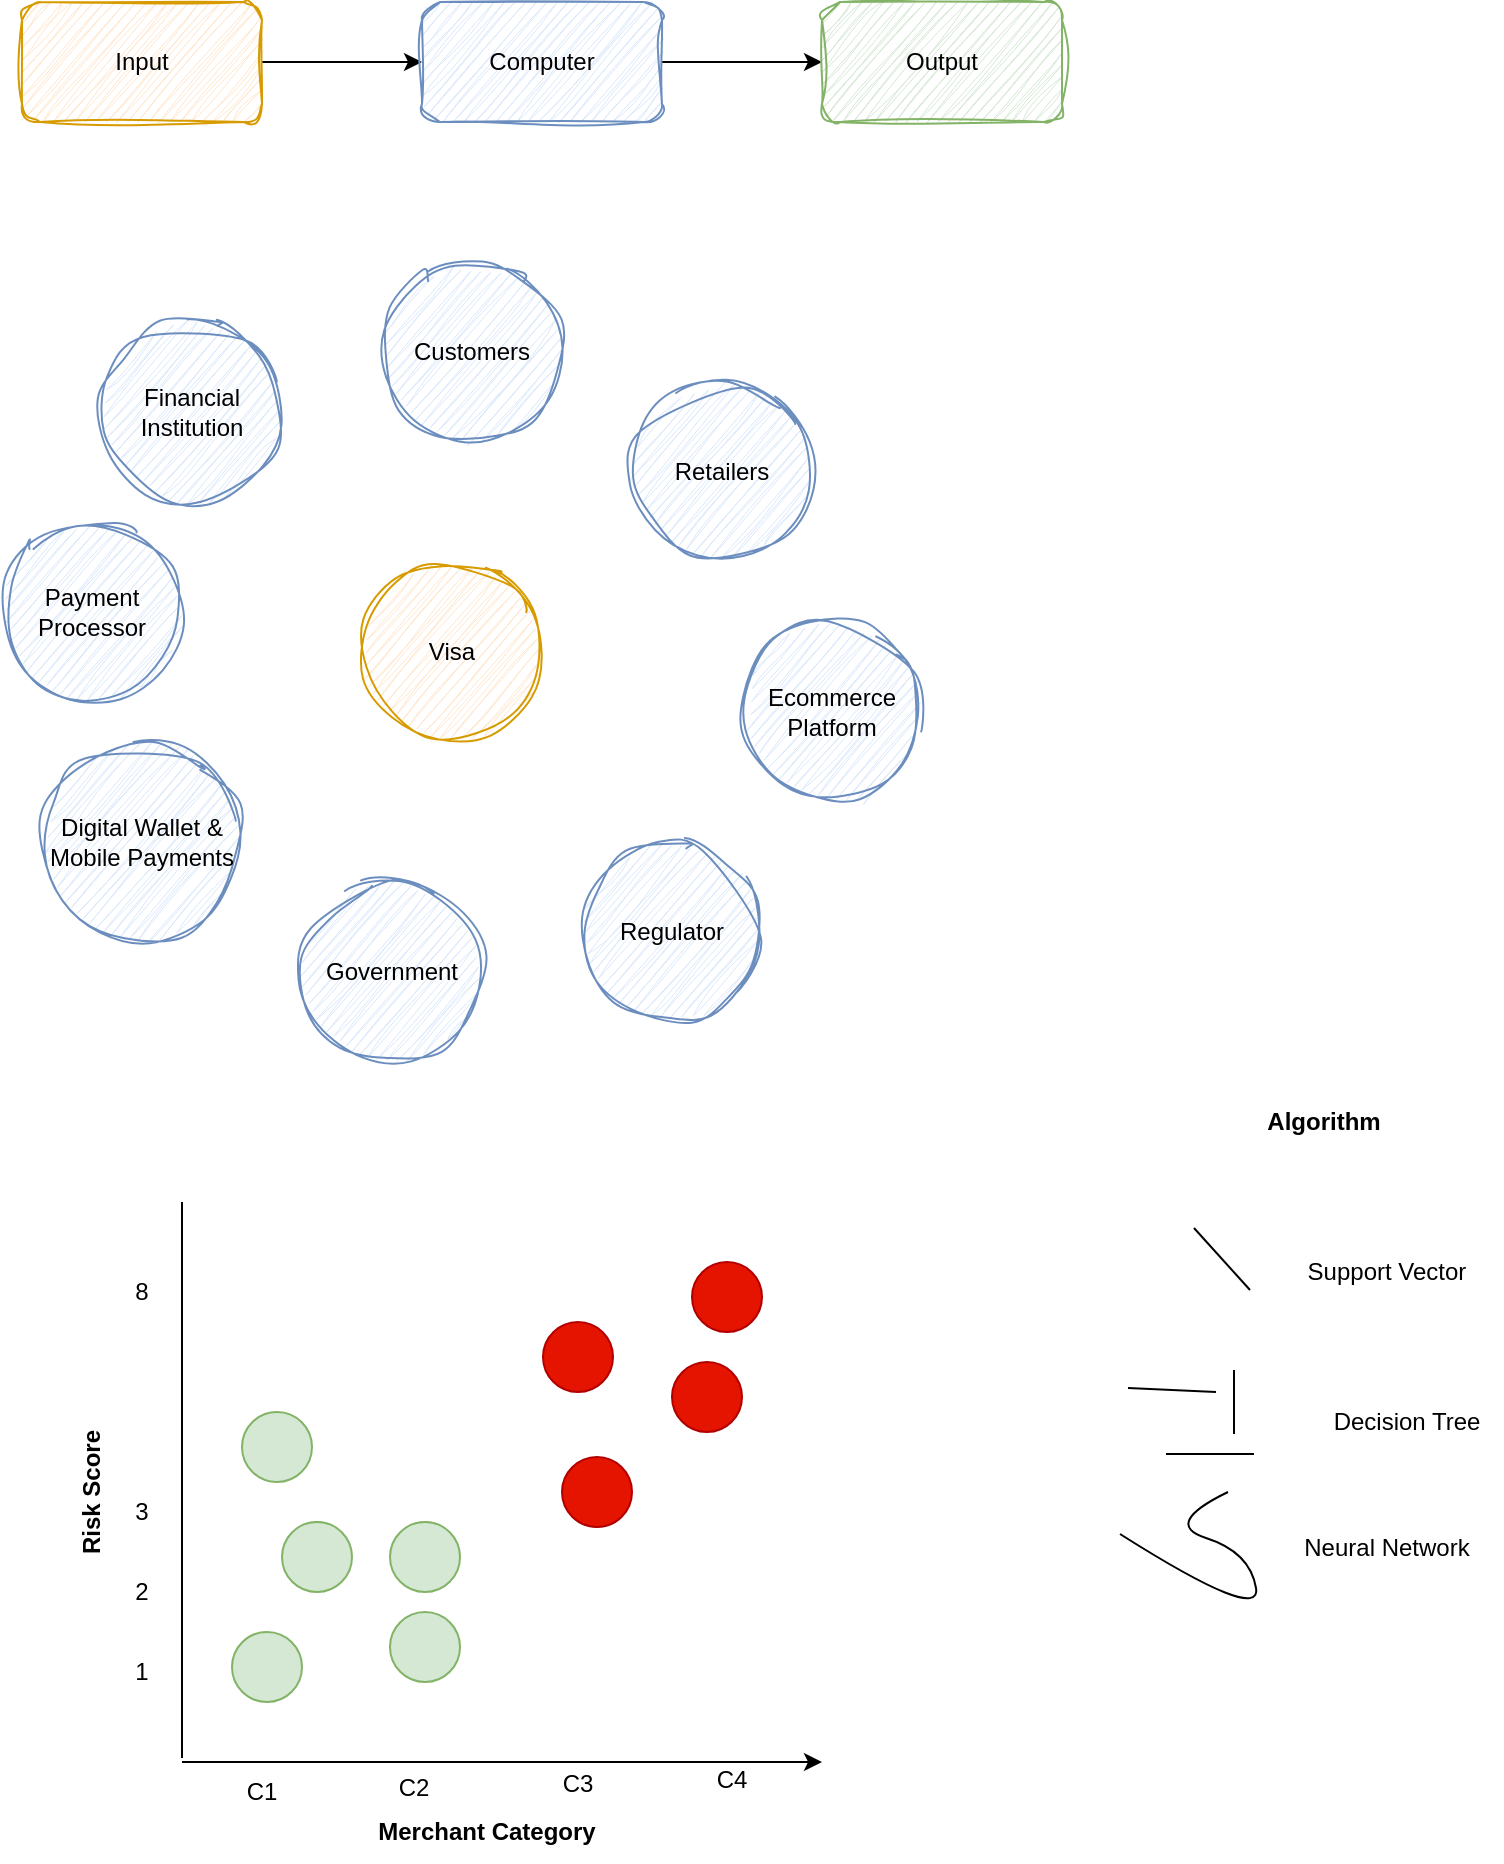 <mxfile version="21.3.4" type="github" pages="6">
  <diagram name="Summary" id="IKh3nL40RzK3kSDg4t4r">
    <mxGraphModel dx="1434" dy="796" grid="0" gridSize="10" guides="1" tooltips="1" connect="1" arrows="1" fold="1" page="1" pageScale="1" pageWidth="850" pageHeight="1100" math="0" shadow="0">
      <root>
        <mxCell id="0" />
        <mxCell id="1" parent="0" />
        <mxCell id="YuGBkWrWiaTABAZO744--4" style="edgeStyle=orthogonalEdgeStyle;rounded=0;orthogonalLoop=1;jettySize=auto;html=1;entryX=0;entryY=0.5;entryDx=0;entryDy=0;" parent="1" source="YuGBkWrWiaTABAZO744--1" target="YuGBkWrWiaTABAZO744--2" edge="1">
          <mxGeometry relative="1" as="geometry" />
        </mxCell>
        <mxCell id="YuGBkWrWiaTABAZO744--1" value="Input" style="rounded=1;whiteSpace=wrap;html=1;fillColor=#ffe6cc;strokeColor=#d79b00;sketch=1;curveFitting=1;jiggle=2;" parent="1" vertex="1">
          <mxGeometry x="120" y="200" width="120" height="60" as="geometry" />
        </mxCell>
        <mxCell id="YuGBkWrWiaTABAZO744--5" style="edgeStyle=orthogonalEdgeStyle;rounded=0;orthogonalLoop=1;jettySize=auto;html=1;" parent="1" source="YuGBkWrWiaTABAZO744--2" target="YuGBkWrWiaTABAZO744--3" edge="1">
          <mxGeometry relative="1" as="geometry" />
        </mxCell>
        <mxCell id="YuGBkWrWiaTABAZO744--2" value="Computer" style="rounded=1;whiteSpace=wrap;html=1;fillColor=#dae8fc;strokeColor=#6c8ebf;sketch=1;curveFitting=1;jiggle=2;" parent="1" vertex="1">
          <mxGeometry x="320" y="200" width="120" height="60" as="geometry" />
        </mxCell>
        <mxCell id="YuGBkWrWiaTABAZO744--3" value="Output" style="rounded=1;whiteSpace=wrap;html=1;fillColor=#d5e8d4;strokeColor=#82b366;sketch=1;curveFitting=1;jiggle=2;" parent="1" vertex="1">
          <mxGeometry x="520" y="200" width="120" height="60" as="geometry" />
        </mxCell>
        <mxCell id="YuGBkWrWiaTABAZO744--25" value="Financial Institution" style="ellipse;whiteSpace=wrap;html=1;aspect=fixed;fillColor=#dae8fc;strokeColor=#6c8ebf;sketch=1;curveFitting=1;jiggle=2;" parent="1" vertex="1">
          <mxGeometry x="160" y="360" width="90" height="90" as="geometry" />
        </mxCell>
        <mxCell id="YuGBkWrWiaTABAZO744--26" value="Retailers" style="ellipse;whiteSpace=wrap;html=1;aspect=fixed;fillColor=#dae8fc;strokeColor=#6c8ebf;sketch=1;curveFitting=1;jiggle=2;" parent="1" vertex="1">
          <mxGeometry x="425" y="390" width="90" height="90" as="geometry" />
        </mxCell>
        <mxCell id="YuGBkWrWiaTABAZO744--28" value="Customers" style="ellipse;whiteSpace=wrap;html=1;aspect=fixed;fillColor=#dae8fc;strokeColor=#6c8ebf;sketch=1;curveFitting=1;jiggle=2;" parent="1" vertex="1">
          <mxGeometry x="300" y="330" width="90" height="90" as="geometry" />
        </mxCell>
        <mxCell id="YuGBkWrWiaTABAZO744--29" value="Digital Wallet &amp;amp; Mobile Payments" style="ellipse;whiteSpace=wrap;html=1;aspect=fixed;fillColor=#dae8fc;strokeColor=#6c8ebf;sketch=1;curveFitting=1;jiggle=2;" parent="1" vertex="1">
          <mxGeometry x="130" y="570" width="100" height="100" as="geometry" />
        </mxCell>
        <mxCell id="YuGBkWrWiaTABAZO744--30" value="Ecommerce Platform" style="ellipse;whiteSpace=wrap;html=1;aspect=fixed;fillColor=#dae8fc;strokeColor=#6c8ebf;sketch=1;curveFitting=1;jiggle=2;" parent="1" vertex="1">
          <mxGeometry x="480" y="510" width="90" height="90" as="geometry" />
        </mxCell>
        <mxCell id="YuGBkWrWiaTABAZO744--31" value="Payment Processor" style="ellipse;whiteSpace=wrap;html=1;aspect=fixed;fillColor=#dae8fc;strokeColor=#6c8ebf;sketch=1;curveFitting=1;jiggle=2;" parent="1" vertex="1">
          <mxGeometry x="110" y="460" width="90" height="90" as="geometry" />
        </mxCell>
        <mxCell id="YuGBkWrWiaTABAZO744--32" value="Government" style="ellipse;whiteSpace=wrap;html=1;aspect=fixed;fillColor=#dae8fc;strokeColor=#6c8ebf;sketch=1;curveFitting=1;jiggle=2;" parent="1" vertex="1">
          <mxGeometry x="260" y="640" width="90" height="90" as="geometry" />
        </mxCell>
        <mxCell id="YuGBkWrWiaTABAZO744--33" value="Regulator" style="ellipse;whiteSpace=wrap;html=1;aspect=fixed;fillColor=#dae8fc;strokeColor=#6c8ebf;sketch=1;curveFitting=1;jiggle=2;" parent="1" vertex="1">
          <mxGeometry x="400" y="620" width="90" height="90" as="geometry" />
        </mxCell>
        <mxCell id="YuGBkWrWiaTABAZO744--34" value="Visa" style="ellipse;whiteSpace=wrap;html=1;aspect=fixed;fillColor=#ffe6cc;strokeColor=#d79b00;sketch=1;curveFitting=1;jiggle=2;" parent="1" vertex="1">
          <mxGeometry x="290" y="480" width="90" height="90" as="geometry" />
        </mxCell>
        <mxCell id="YuGBkWrWiaTABAZO744--35" value="" style="endArrow=none;html=1;rounded=0;" parent="1" edge="1">
          <mxGeometry width="50" height="50" relative="1" as="geometry">
            <mxPoint x="200" y="800" as="sourcePoint" />
            <mxPoint x="200" y="1078" as="targetPoint" />
            <Array as="points">
              <mxPoint x="200" y="870" />
            </Array>
          </mxGeometry>
        </mxCell>
        <mxCell id="YuGBkWrWiaTABAZO744--36" value="" style="endArrow=classic;html=1;rounded=0;" parent="1" edge="1">
          <mxGeometry width="50" height="50" relative="1" as="geometry">
            <mxPoint x="200" y="1080" as="sourcePoint" />
            <mxPoint x="520" y="1080" as="targetPoint" />
          </mxGeometry>
        </mxCell>
        <mxCell id="YuGBkWrWiaTABAZO744--37" value="Merchant Category" style="text;html=1;strokeColor=none;fillColor=none;align=center;verticalAlign=middle;whiteSpace=wrap;rounded=0;fontStyle=1" parent="1" vertex="1">
          <mxGeometry x="290" y="1100" width="125" height="30" as="geometry" />
        </mxCell>
        <mxCell id="YuGBkWrWiaTABAZO744--38" value="Risk Score" style="text;html=1;strokeColor=none;fillColor=none;align=center;verticalAlign=middle;whiteSpace=wrap;rounded=0;flipH=1;flipV=0;direction=south;labelPosition=center;verticalLabelPosition=middle;horizontal=0;fontStyle=1" parent="1" vertex="1">
          <mxGeometry x="140" y="880" width="30" height="130" as="geometry" />
        </mxCell>
        <mxCell id="YuGBkWrWiaTABAZO744--39" value="C1" style="text;html=1;strokeColor=none;fillColor=none;align=center;verticalAlign=middle;whiteSpace=wrap;rounded=0;" parent="1" vertex="1">
          <mxGeometry x="240" y="1080" height="30" as="geometry" />
        </mxCell>
        <mxCell id="YuGBkWrWiaTABAZO744--40" value="C2" style="text;html=1;strokeColor=none;fillColor=none;align=center;verticalAlign=middle;whiteSpace=wrap;rounded=0;" parent="1" vertex="1">
          <mxGeometry x="316" y="1078" height="30" as="geometry" />
        </mxCell>
        <mxCell id="YuGBkWrWiaTABAZO744--41" value="C3" style="text;html=1;strokeColor=none;fillColor=none;align=center;verticalAlign=middle;whiteSpace=wrap;rounded=0;" parent="1" vertex="1">
          <mxGeometry x="398" y="1076" height="30" as="geometry" />
        </mxCell>
        <mxCell id="YuGBkWrWiaTABAZO744--42" value="C4" style="text;html=1;strokeColor=none;fillColor=none;align=center;verticalAlign=middle;whiteSpace=wrap;rounded=0;" parent="1" vertex="1">
          <mxGeometry x="475" y="1074" height="30" as="geometry" />
        </mxCell>
        <mxCell id="YuGBkWrWiaTABAZO744--43" value="1" style="text;html=1;strokeColor=none;fillColor=none;align=center;verticalAlign=middle;whiteSpace=wrap;rounded=0;" parent="1" vertex="1">
          <mxGeometry x="180" y="1020" height="30" as="geometry" />
        </mxCell>
        <mxCell id="YuGBkWrWiaTABAZO744--44" value="2" style="text;html=1;strokeColor=none;fillColor=none;align=center;verticalAlign=middle;whiteSpace=wrap;rounded=0;" parent="1" vertex="1">
          <mxGeometry x="180" y="980" height="30" as="geometry" />
        </mxCell>
        <mxCell id="YuGBkWrWiaTABAZO744--46" value="3" style="text;html=1;strokeColor=none;fillColor=none;align=center;verticalAlign=middle;whiteSpace=wrap;rounded=0;" parent="1" vertex="1">
          <mxGeometry x="180" y="940" height="30" as="geometry" />
        </mxCell>
        <mxCell id="YuGBkWrWiaTABAZO744--47" value="8" style="text;html=1;strokeColor=none;fillColor=none;align=center;verticalAlign=middle;whiteSpace=wrap;rounded=0;" parent="1" vertex="1">
          <mxGeometry x="180" y="830" height="30" as="geometry" />
        </mxCell>
        <mxCell id="YuGBkWrWiaTABAZO744--48" value="" style="ellipse;whiteSpace=wrap;html=1;aspect=fixed;fillColor=#d5e8d4;strokeColor=#82b366;" parent="1" vertex="1">
          <mxGeometry x="250" y="960" width="35" height="35" as="geometry" />
        </mxCell>
        <mxCell id="YuGBkWrWiaTABAZO744--49" value="" style="ellipse;whiteSpace=wrap;html=1;aspect=fixed;fillColor=#e51400;strokeColor=#B20000;fontColor=#ffffff;" parent="1" vertex="1">
          <mxGeometry x="445" y="880" width="35" height="35" as="geometry" />
        </mxCell>
        <mxCell id="YuGBkWrWiaTABAZO744--51" value="" style="ellipse;whiteSpace=wrap;html=1;aspect=fixed;fillColor=#d5e8d4;strokeColor=#82b366;" parent="1" vertex="1">
          <mxGeometry x="230" y="905" width="35" height="35" as="geometry" />
        </mxCell>
        <mxCell id="YuGBkWrWiaTABAZO744--52" value="" style="ellipse;whiteSpace=wrap;html=1;aspect=fixed;fillColor=#d5e8d4;strokeColor=#82b366;" parent="1" vertex="1">
          <mxGeometry x="304" y="960" width="35" height="35" as="geometry" />
        </mxCell>
        <mxCell id="YuGBkWrWiaTABAZO744--53" value="" style="ellipse;whiteSpace=wrap;html=1;aspect=fixed;fillColor=#e51400;strokeColor=#B20000;fontColor=#ffffff;" parent="1" vertex="1">
          <mxGeometry x="455" y="830" width="35" height="35" as="geometry" />
        </mxCell>
        <mxCell id="YuGBkWrWiaTABAZO744--54" value="" style="ellipse;whiteSpace=wrap;html=1;aspect=fixed;fillColor=#e51400;strokeColor=#B20000;fontColor=#ffffff;" parent="1" vertex="1">
          <mxGeometry x="380.5" y="860" width="35" height="35" as="geometry" />
        </mxCell>
        <mxCell id="YuGBkWrWiaTABAZO744--55" value="" style="ellipse;whiteSpace=wrap;html=1;aspect=fixed;fillColor=#d5e8d4;strokeColor=#82b366;" parent="1" vertex="1">
          <mxGeometry x="304" y="1005" width="35" height="35" as="geometry" />
        </mxCell>
        <mxCell id="YuGBkWrWiaTABAZO744--56" value="" style="ellipse;whiteSpace=wrap;html=1;aspect=fixed;fillColor=#e51400;strokeColor=#B20000;fontColor=#ffffff;" parent="1" vertex="1">
          <mxGeometry x="390" y="927.5" width="35" height="35" as="geometry" />
        </mxCell>
        <mxCell id="YuGBkWrWiaTABAZO744--57" value="" style="ellipse;whiteSpace=wrap;html=1;aspect=fixed;fillColor=#d5e8d4;strokeColor=#82b366;" parent="1" vertex="1">
          <mxGeometry x="225" y="1015" width="35" height="35" as="geometry" />
        </mxCell>
        <mxCell id="K4tFfpsqINqM7Y34j97c-1" value="" style="endArrow=none;html=1;rounded=0;" parent="1" edge="1">
          <mxGeometry width="50" height="50" relative="1" as="geometry">
            <mxPoint x="706" y="813" as="sourcePoint" />
            <mxPoint x="734" y="844" as="targetPoint" />
          </mxGeometry>
        </mxCell>
        <mxCell id="K4tFfpsqINqM7Y34j97c-3" value="Neural Network" style="text;html=1;strokeColor=none;fillColor=none;align=center;verticalAlign=middle;whiteSpace=wrap;rounded=0;" parent="1" vertex="1">
          <mxGeometry x="755" y="958" width="95" height="30" as="geometry" />
        </mxCell>
        <mxCell id="K4tFfpsqINqM7Y34j97c-4" value="" style="endArrow=none;html=1;rounded=0;" parent="1" edge="1">
          <mxGeometry width="50" height="50" relative="1" as="geometry">
            <mxPoint x="726" y="916" as="sourcePoint" />
            <mxPoint x="726" y="884" as="targetPoint" />
          </mxGeometry>
        </mxCell>
        <mxCell id="K4tFfpsqINqM7Y34j97c-5" value="" style="endArrow=none;html=1;rounded=0;" parent="1" edge="1">
          <mxGeometry width="50" height="50" relative="1" as="geometry">
            <mxPoint x="736" y="926" as="sourcePoint" />
            <mxPoint x="692" y="926" as="targetPoint" />
          </mxGeometry>
        </mxCell>
        <mxCell id="K4tFfpsqINqM7Y34j97c-6" value="" style="endArrow=none;html=1;rounded=0;" parent="1" edge="1">
          <mxGeometry width="50" height="50" relative="1" as="geometry">
            <mxPoint x="717" y="895" as="sourcePoint" />
            <mxPoint x="673" y="893" as="targetPoint" />
          </mxGeometry>
        </mxCell>
        <mxCell id="K4tFfpsqINqM7Y34j97c-7" value="Support Vector" style="text;html=1;strokeColor=none;fillColor=none;align=center;verticalAlign=middle;whiteSpace=wrap;rounded=0;" parent="1" vertex="1">
          <mxGeometry x="755" y="820" width="95" height="30" as="geometry" />
        </mxCell>
        <mxCell id="K4tFfpsqINqM7Y34j97c-8" value="" style="curved=1;endArrow=none;html=1;rounded=0;endFill=0;" parent="1" edge="1">
          <mxGeometry width="50" height="50" relative="1" as="geometry">
            <mxPoint x="669" y="966" as="sourcePoint" />
            <mxPoint x="723" y="945" as="targetPoint" />
            <Array as="points">
              <mxPoint x="740" y="1011" />
              <mxPoint x="734" y="975" />
              <mxPoint x="690" y="961" />
            </Array>
          </mxGeometry>
        </mxCell>
        <mxCell id="K4tFfpsqINqM7Y34j97c-10" value="Decision Tree" style="text;html=1;strokeColor=none;fillColor=none;align=center;verticalAlign=middle;whiteSpace=wrap;rounded=0;" parent="1" vertex="1">
          <mxGeometry x="765" y="895" width="95" height="30" as="geometry" />
        </mxCell>
        <mxCell id="K4tFfpsqINqM7Y34j97c-11" value="Algorithm" style="text;html=1;strokeColor=none;fillColor=none;align=center;verticalAlign=middle;whiteSpace=wrap;rounded=0;fontStyle=1" parent="1" vertex="1">
          <mxGeometry x="703" y="745" width="136" height="30" as="geometry" />
        </mxCell>
      </root>
    </mxGraphModel>
  </diagram>
  <diagram id="f4nPETrMEtfVDZXPr_Hg" name="Algorithim">
    <mxGraphModel dx="584" dy="714" grid="0" gridSize="10" guides="1" tooltips="1" connect="1" arrows="1" fold="1" page="1" pageScale="1" pageWidth="850" pageHeight="1100" math="0" shadow="0">
      <root>
        <mxCell id="0" />
        <mxCell id="1" parent="0" />
        <mxCell id="qPTurpKYU6WXjvwjlFdN-32" style="edgeStyle=orthogonalEdgeStyle;rounded=0;orthogonalLoop=1;jettySize=auto;html=1;" parent="1" source="qPTurpKYU6WXjvwjlFdN-31" edge="1">
          <mxGeometry relative="1" as="geometry">
            <mxPoint x="1219" y="791" as="targetPoint" />
          </mxGeometry>
        </mxCell>
        <mxCell id="qPTurpKYU6WXjvwjlFdN-31" value="" style="ellipse;whiteSpace=wrap;html=1;aspect=fixed;" parent="1" vertex="1">
          <mxGeometry x="914" y="693" width="196" height="196" as="geometry" />
        </mxCell>
        <mxCell id="qPTurpKYU6WXjvwjlFdN-14" style="edgeStyle=orthogonalEdgeStyle;rounded=0;orthogonalLoop=1;jettySize=auto;html=1;entryX=0;entryY=0.5;entryDx=0;entryDy=0;" parent="1" source="qPTurpKYU6WXjvwjlFdN-6" target="qPTurpKYU6WXjvwjlFdN-8" edge="1">
          <mxGeometry relative="1" as="geometry" />
        </mxCell>
        <mxCell id="qPTurpKYU6WXjvwjlFdN-6" value="" style="rounded=1;whiteSpace=wrap;html=1;" parent="1" vertex="1">
          <mxGeometry x="979.5" y="443" width="156" height="81" as="geometry" />
        </mxCell>
        <mxCell id="qPTurpKYU6WXjvwjlFdN-4" value="" style="image;html=1;image=img/lib/clip_art/finance/Credit_Card_128x128.png" parent="1" vertex="1">
          <mxGeometry x="999" y="459.5" width="69" height="55" as="geometry" />
        </mxCell>
        <mxCell id="qPTurpKYU6WXjvwjlFdN-5" value="" style="image;html=1;image=img/lib/clip_art/finance/Dollar_128x128.png" parent="1" vertex="1">
          <mxGeometry x="1066" y="468" width="52" height="31" as="geometry" />
        </mxCell>
        <mxCell id="qPTurpKYU6WXjvwjlFdN-7" value="Data : &lt;br&gt;- Customer Payment &lt;br&gt;- Saving&lt;br&gt;- Default(Y/N)" style="text;html=1;strokeColor=none;fillColor=none;align=center;verticalAlign=middle;whiteSpace=wrap;rounded=0;" parent="1" vertex="1">
          <mxGeometry x="996" y="533" width="117" height="57" as="geometry" />
        </mxCell>
        <mxCell id="qPTurpKYU6WXjvwjlFdN-16" style="edgeStyle=orthogonalEdgeStyle;rounded=0;orthogonalLoop=1;jettySize=auto;html=1;entryX=0.16;entryY=0.55;entryDx=0;entryDy=0;entryPerimeter=0;" parent="1" source="qPTurpKYU6WXjvwjlFdN-8" target="qPTurpKYU6WXjvwjlFdN-15" edge="1">
          <mxGeometry relative="1" as="geometry" />
        </mxCell>
        <mxCell id="qPTurpKYU6WXjvwjlFdN-8" value="Model" style="icon;html=1;image=img/clipart/Gear_128x128.png" parent="1" vertex="1">
          <mxGeometry x="1224" y="444" width="91" height="79" as="geometry" />
        </mxCell>
        <mxCell id="qPTurpKYU6WXjvwjlFdN-15" value="Will default" style="ellipse;shape=cloud;whiteSpace=wrap;html=1;" parent="1" vertex="1">
          <mxGeometry x="1424" y="440" width="120" height="80" as="geometry" />
        </mxCell>
        <mxCell id="qPTurpKYU6WXjvwjlFdN-17" value="Predication" style="text;html=1;strokeColor=none;fillColor=none;align=center;verticalAlign=middle;whiteSpace=wrap;rounded=0;" parent="1" vertex="1">
          <mxGeometry x="1424" y="531" width="117" height="30" as="geometry" />
        </mxCell>
        <mxCell id="qPTurpKYU6WXjvwjlFdN-22" value="" style="shape=image;verticalLabelPosition=bottom;labelBackgroundColor=default;verticalAlign=top;aspect=fixed;imageAspect=0;image=https://static.thenounproject.com/png/3406428-200.png;" parent="1" vertex="1">
          <mxGeometry x="1021" y="712" width="34" height="34" as="geometry" />
        </mxCell>
        <mxCell id="qPTurpKYU6WXjvwjlFdN-23" value="" style="shape=image;verticalLabelPosition=bottom;labelBackgroundColor=default;verticalAlign=top;aspect=fixed;imageAspect=0;image=https://static.thenounproject.com/png/341323-200.png;" parent="1" vertex="1">
          <mxGeometry x="989" y="750" width="34" height="34" as="geometry" />
        </mxCell>
        <mxCell id="qPTurpKYU6WXjvwjlFdN-24" value="" style="shape=image;verticalLabelPosition=bottom;labelBackgroundColor=default;verticalAlign=top;aspect=fixed;imageAspect=0;image=https://static.thenounproject.com/png/1657341-200.png;" parent="1" vertex="1">
          <mxGeometry x="965" y="707" width="39" height="39" as="geometry" />
        </mxCell>
        <mxCell id="qPTurpKYU6WXjvwjlFdN-25" value="" style="shape=image;verticalLabelPosition=bottom;labelBackgroundColor=default;verticalAlign=top;aspect=fixed;imageAspect=0;image=https://static.thenounproject.com/png/5298759-200.png;" parent="1" vertex="1">
          <mxGeometry x="959" y="769" width="25" height="25" as="geometry" />
        </mxCell>
        <mxCell id="qPTurpKYU6WXjvwjlFdN-26" value="" style="shape=image;verticalLabelPosition=bottom;labelBackgroundColor=default;verticalAlign=top;aspect=fixed;imageAspect=0;image=https://static.thenounproject.com/png/1003395-200.png;" parent="1" vertex="1">
          <mxGeometry x="955" y="791" width="61" height="61" as="geometry" />
        </mxCell>
        <mxCell id="qPTurpKYU6WXjvwjlFdN-27" value="" style="shape=image;verticalLabelPosition=bottom;labelBackgroundColor=default;verticalAlign=top;aspect=fixed;imageAspect=0;image=https://static.thenounproject.com/png/2139327-200.png;" parent="1" vertex="1">
          <mxGeometry x="1021" y="786" width="48" height="48" as="geometry" />
        </mxCell>
        <mxCell id="qPTurpKYU6WXjvwjlFdN-28" value="" style="shape=image;verticalLabelPosition=bottom;labelBackgroundColor=default;verticalAlign=top;aspect=fixed;imageAspect=0;image=https://static.thenounproject.com/png/1034913-200.png;" parent="1" vertex="1">
          <mxGeometry x="1023" y="742" width="49" height="49" as="geometry" />
        </mxCell>
        <mxCell id="qPTurpKYU6WXjvwjlFdN-29" value="" style="shape=image;verticalLabelPosition=bottom;labelBackgroundColor=default;verticalAlign=top;aspect=fixed;imageAspect=0;image=https://static.thenounproject.com/png/2356861-200.png;" parent="1" vertex="1">
          <mxGeometry x="1004" y="831" width="39" height="39" as="geometry" />
        </mxCell>
        <mxCell id="qPTurpKYU6WXjvwjlFdN-51" style="edgeStyle=orthogonalEdgeStyle;rounded=0;orthogonalLoop=1;jettySize=auto;html=1;entryX=0;entryY=0.477;entryDx=0;entryDy=0;entryPerimeter=0;curved=1;" parent="1" source="qPTurpKYU6WXjvwjlFdN-30" target="qPTurpKYU6WXjvwjlFdN-33" edge="1">
          <mxGeometry relative="1" as="geometry" />
        </mxCell>
        <mxCell id="qPTurpKYU6WXjvwjlFdN-52" style="edgeStyle=orthogonalEdgeStyle;rounded=0;orthogonalLoop=1;jettySize=auto;html=1;entryX=0;entryY=0.75;entryDx=0;entryDy=0;curved=1;" parent="1" source="qPTurpKYU6WXjvwjlFdN-30" target="qPTurpKYU6WXjvwjlFdN-47" edge="1">
          <mxGeometry relative="1" as="geometry" />
        </mxCell>
        <mxCell id="qPTurpKYU6WXjvwjlFdN-30" value="Model" style="icon;html=1;image=img/clipart/Gear_128x128.png" parent="1" vertex="1">
          <mxGeometry x="1219" y="751.5" width="91" height="79" as="geometry" />
        </mxCell>
        <mxCell id="qPTurpKYU6WXjvwjlFdN-33" value="" style="ellipse;whiteSpace=wrap;html=1;aspect=fixed;" parent="1" vertex="1">
          <mxGeometry x="1396" y="667" width="107" height="107" as="geometry" />
        </mxCell>
        <mxCell id="qPTurpKYU6WXjvwjlFdN-34" value="" style="shape=image;verticalLabelPosition=bottom;labelBackgroundColor=default;verticalAlign=top;aspect=fixed;imageAspect=0;image=https://static.thenounproject.com/png/3406428-200.png;" parent="1" vertex="1">
          <mxGeometry x="1457" y="688" width="34" height="34" as="geometry" />
        </mxCell>
        <mxCell id="qPTurpKYU6WXjvwjlFdN-35" value="" style="shape=image;verticalLabelPosition=bottom;labelBackgroundColor=default;verticalAlign=top;aspect=fixed;imageAspect=0;image=https://static.thenounproject.com/png/341323-200.png;" parent="1" vertex="1">
          <mxGeometry x="1446" y="719" width="34" height="34" as="geometry" />
        </mxCell>
        <mxCell id="qPTurpKYU6WXjvwjlFdN-36" value="" style="shape=image;verticalLabelPosition=bottom;labelBackgroundColor=default;verticalAlign=top;aspect=fixed;imageAspect=0;image=https://static.thenounproject.com/png/1657341-200.png;" parent="1" vertex="1">
          <mxGeometry x="1412" y="693" width="39" height="39" as="geometry" />
        </mxCell>
        <mxCell id="qPTurpKYU6WXjvwjlFdN-37" value="" style="shape=image;verticalLabelPosition=bottom;labelBackgroundColor=default;verticalAlign=top;aspect=fixed;imageAspect=0;image=https://static.thenounproject.com/png/5298759-200.png;" parent="1" vertex="1">
          <mxGeometry x="1416" y="738" width="25" height="25" as="geometry" />
        </mxCell>
        <mxCell id="qPTurpKYU6WXjvwjlFdN-42" value="" style="ellipse;whiteSpace=wrap;html=1;aspect=fixed;" parent="1" vertex="1">
          <mxGeometry x="1390.5" y="804.5" width="118" height="118" as="geometry" />
        </mxCell>
        <mxCell id="qPTurpKYU6WXjvwjlFdN-47" value="" style="shape=image;verticalLabelPosition=bottom;labelBackgroundColor=default;verticalAlign=top;aspect=fixed;imageAspect=0;image=https://static.thenounproject.com/png/1003395-200.png;" parent="1" vertex="1">
          <mxGeometry x="1394.5" y="813.5" width="61" height="61" as="geometry" />
        </mxCell>
        <mxCell id="qPTurpKYU6WXjvwjlFdN-48" value="" style="shape=image;verticalLabelPosition=bottom;labelBackgroundColor=default;verticalAlign=top;aspect=fixed;imageAspect=0;image=https://static.thenounproject.com/png/2139327-200.png;" parent="1" vertex="1">
          <mxGeometry x="1401" y="858.5" width="48" height="48" as="geometry" />
        </mxCell>
        <mxCell id="qPTurpKYU6WXjvwjlFdN-49" value="" style="shape=image;verticalLabelPosition=bottom;labelBackgroundColor=default;verticalAlign=top;aspect=fixed;imageAspect=0;image=https://static.thenounproject.com/png/1034913-200.png;" parent="1" vertex="1">
          <mxGeometry x="1452.5" y="815.5" width="49" height="49" as="geometry" />
        </mxCell>
        <mxCell id="qPTurpKYU6WXjvwjlFdN-50" value="" style="shape=image;verticalLabelPosition=bottom;labelBackgroundColor=default;verticalAlign=top;aspect=fixed;imageAspect=0;image=https://static.thenounproject.com/png/2356861-200.png;" parent="1" vertex="1">
          <mxGeometry x="1452.5" y="858.5" width="39" height="39" as="geometry" />
        </mxCell>
        <mxCell id="qPTurpKYU6WXjvwjlFdN-55" style="edgeStyle=orthogonalEdgeStyle;rounded=0;orthogonalLoop=1;jettySize=auto;html=1;curved=1;" parent="1" source="qPTurpKYU6WXjvwjlFdN-53" target="qPTurpKYU6WXjvwjlFdN-54" edge="1">
          <mxGeometry relative="1" as="geometry">
            <Array as="points">
              <mxPoint x="1074" y="1160" />
              <mxPoint x="1307" y="1160" />
            </Array>
          </mxGeometry>
        </mxCell>
        <mxCell id="qPTurpKYU6WXjvwjlFdN-60" style="edgeStyle=orthogonalEdgeStyle;rounded=0;orthogonalLoop=1;jettySize=auto;html=1;curved=1;entryX=0.5;entryY=1;entryDx=0;entryDy=0;endArrow=none;endFill=0;startArrow=classic;startFill=1;" parent="1" source="qPTurpKYU6WXjvwjlFdN-53" target="qPTurpKYU6WXjvwjlFdN-54" edge="1">
          <mxGeometry relative="1" as="geometry">
            <mxPoint x="1090" y="1369" as="targetPoint" />
            <Array as="points">
              <mxPoint x="1076" y="1350" />
              <mxPoint x="1307" y="1350" />
            </Array>
          </mxGeometry>
        </mxCell>
        <mxCell id="qPTurpKYU6WXjvwjlFdN-53" value="" style="icon;html=1;image=img/clipart/Gear_128x128.png" parent="1" vertex="1">
          <mxGeometry x="1028" y="1227" width="91" height="79" as="geometry" />
        </mxCell>
        <mxCell id="qPTurpKYU6WXjvwjlFdN-54" value="" style="shape=image;verticalLabelPosition=bottom;labelBackgroundColor=default;verticalAlign=top;aspect=fixed;imageAspect=0;image=https://static.thenounproject.com/png/5737929-200.png;" parent="1" vertex="1">
          <mxGeometry x="1261" y="1220.75" width="91.5" height="91.5" as="geometry" />
        </mxCell>
        <mxCell id="qPTurpKYU6WXjvwjlFdN-58" value="Rewards&lt;br&gt;Observation" style="text;html=1;strokeColor=none;fillColor=none;align=center;verticalAlign=middle;whiteSpace=wrap;rounded=0;" parent="1" vertex="1">
          <mxGeometry x="1134" y="1376" width="117" height="30" as="geometry" />
        </mxCell>
        <mxCell id="qPTurpKYU6WXjvwjlFdN-59" value="Fraud ( Yes vs No)" style="text;html=1;strokeColor=none;fillColor=none;align=center;verticalAlign=middle;whiteSpace=wrap;rounded=0;" parent="1" vertex="1">
          <mxGeometry x="1140" y="1131" width="117" height="30" as="geometry" />
        </mxCell>
        <mxCell id="iVH45IM0ijC4vnhDRdY7-3" style="rounded=0;orthogonalLoop=1;jettySize=auto;html=1;" edge="1" parent="1" source="iVH45IM0ijC4vnhDRdY7-1" target="iVH45IM0ijC4vnhDRdY7-2">
          <mxGeometry relative="1" as="geometry" />
        </mxCell>
        <mxCell id="iVH45IM0ijC4vnhDRdY7-4" value="Yes" style="edgeLabel;html=1;align=center;verticalAlign=middle;resizable=0;points=[];" vertex="1" connectable="0" parent="iVH45IM0ijC4vnhDRdY7-3">
          <mxGeometry x="-0.01" y="-4" relative="1" as="geometry">
            <mxPoint as="offset" />
          </mxGeometry>
        </mxCell>
        <mxCell id="iVH45IM0ijC4vnhDRdY7-11" style="rounded=0;orthogonalLoop=1;jettySize=auto;html=1;" edge="1" parent="1" source="iVH45IM0ijC4vnhDRdY7-1" target="iVH45IM0ijC4vnhDRdY7-10">
          <mxGeometry relative="1" as="geometry" />
        </mxCell>
        <mxCell id="iVH45IM0ijC4vnhDRdY7-12" value="No" style="edgeLabel;html=1;align=center;verticalAlign=middle;resizable=0;points=[];" vertex="1" connectable="0" parent="iVH45IM0ijC4vnhDRdY7-11">
          <mxGeometry x="-0.152" relative="1" as="geometry">
            <mxPoint as="offset" />
          </mxGeometry>
        </mxCell>
        <mxCell id="iVH45IM0ijC4vnhDRdY7-1" value="Amount &amp;gt; 5K" style="rounded=1;whiteSpace=wrap;html=1;fillColor=#fff2cc;strokeColor=#d6b656;" vertex="1" parent="1">
          <mxGeometry x="1150" y="1474" width="171" height="40" as="geometry" />
        </mxCell>
        <mxCell id="iVH45IM0ijC4vnhDRdY7-6" style="rounded=0;orthogonalLoop=1;jettySize=auto;html=1;entryX=0.5;entryY=0;entryDx=0;entryDy=0;exitX=0.5;exitY=1;exitDx=0;exitDy=0;" edge="1" parent="1" source="iVH45IM0ijC4vnhDRdY7-2" target="iVH45IM0ijC4vnhDRdY7-5">
          <mxGeometry relative="1" as="geometry" />
        </mxCell>
        <mxCell id="iVH45IM0ijC4vnhDRdY7-7" value="Yes" style="edgeLabel;html=1;align=center;verticalAlign=middle;resizable=0;points=[];" vertex="1" connectable="0" parent="iVH45IM0ijC4vnhDRdY7-6">
          <mxGeometry x="-0.052" y="-3" relative="1" as="geometry">
            <mxPoint as="offset" />
          </mxGeometry>
        </mxCell>
        <mxCell id="iVH45IM0ijC4vnhDRdY7-9" style="rounded=0;orthogonalLoop=1;jettySize=auto;html=1;exitX=0.5;exitY=1;exitDx=0;exitDy=0;" edge="1" parent="1" source="iVH45IM0ijC4vnhDRdY7-2" target="iVH45IM0ijC4vnhDRdY7-8">
          <mxGeometry relative="1" as="geometry" />
        </mxCell>
        <mxCell id="iVH45IM0ijC4vnhDRdY7-13" value="No" style="edgeLabel;html=1;align=center;verticalAlign=middle;resizable=0;points=[];" vertex="1" connectable="0" parent="iVH45IM0ijC4vnhDRdY7-9">
          <mxGeometry x="-0.265" relative="1" as="geometry">
            <mxPoint as="offset" />
          </mxGeometry>
        </mxCell>
        <mxCell id="iVH45IM0ijC4vnhDRdY7-2" value="Location = IP" style="rounded=1;whiteSpace=wrap;html=1;fillColor=#fff2cc;strokeColor=#d6b656;" vertex="1" parent="1">
          <mxGeometry x="1047" y="1588" width="125" height="40" as="geometry" />
        </mxCell>
        <mxCell id="iVH45IM0ijC4vnhDRdY7-5" value="Not Fraud" style="rounded=1;whiteSpace=wrap;html=1;fillColor=#d5e8d4;strokeColor=#82b366;" vertex="1" parent="1">
          <mxGeometry x="981" y="1685" width="85" height="34" as="geometry" />
        </mxCell>
        <mxCell id="iVH45IM0ijC4vnhDRdY7-8" value="Fraud" style="rounded=1;whiteSpace=wrap;html=1;fillColor=#f8cecc;strokeColor=#b85450;" vertex="1" parent="1">
          <mxGeometry x="1105" y="1685" width="88" height="33" as="geometry" />
        </mxCell>
        <mxCell id="iVH45IM0ijC4vnhDRdY7-15" style="rounded=0;orthogonalLoop=1;jettySize=auto;html=1;entryX=0.5;entryY=0;entryDx=0;entryDy=0;exitX=0.5;exitY=1;exitDx=0;exitDy=0;" edge="1" parent="1" source="iVH45IM0ijC4vnhDRdY7-10" target="iVH45IM0ijC4vnhDRdY7-14">
          <mxGeometry relative="1" as="geometry" />
        </mxCell>
        <mxCell id="iVH45IM0ijC4vnhDRdY7-18" value="Yes" style="edgeLabel;html=1;align=center;verticalAlign=middle;resizable=0;points=[];" vertex="1" connectable="0" parent="iVH45IM0ijC4vnhDRdY7-15">
          <mxGeometry x="0.028" y="1" relative="1" as="geometry">
            <mxPoint x="1" as="offset" />
          </mxGeometry>
        </mxCell>
        <mxCell id="iVH45IM0ijC4vnhDRdY7-17" style="rounded=0;orthogonalLoop=1;jettySize=auto;html=1;exitX=0.5;exitY=1;exitDx=0;exitDy=0;" edge="1" parent="1" source="iVH45IM0ijC4vnhDRdY7-10" target="iVH45IM0ijC4vnhDRdY7-16">
          <mxGeometry relative="1" as="geometry" />
        </mxCell>
        <mxCell id="iVH45IM0ijC4vnhDRdY7-19" value="No" style="edgeLabel;html=1;align=center;verticalAlign=middle;resizable=0;points=[];" vertex="1" connectable="0" parent="iVH45IM0ijC4vnhDRdY7-17">
          <mxGeometry x="0.109" y="3" relative="1" as="geometry">
            <mxPoint as="offset" />
          </mxGeometry>
        </mxCell>
        <mxCell id="iVH45IM0ijC4vnhDRdY7-10" value="No of location &amp;gt; 1" style="rounded=1;whiteSpace=wrap;html=1;fillColor=#fff2cc;strokeColor=#d6b656;" vertex="1" parent="1">
          <mxGeometry x="1299" y="1590" width="125" height="40" as="geometry" />
        </mxCell>
        <mxCell id="iVH45IM0ijC4vnhDRdY7-14" value="Fraud" style="rounded=1;whiteSpace=wrap;html=1;fillColor=#f8cecc;strokeColor=#b85450;" vertex="1" parent="1">
          <mxGeometry x="1261" y="1687" width="84" height="31" as="geometry" />
        </mxCell>
        <mxCell id="iVH45IM0ijC4vnhDRdY7-16" value="Not Fraud" style="rounded=1;whiteSpace=wrap;html=1;fillColor=#d5e8d4;strokeColor=#82b366;" vertex="1" parent="1">
          <mxGeometry x="1390.5" y="1686" width="85" height="34" as="geometry" />
        </mxCell>
      </root>
    </mxGraphModel>
  </diagram>
  <diagram id="Ybywd6OcZWK3bE2XNhuJ" name="Training">
    <mxGraphModel dx="1050" dy="580" grid="0" gridSize="10" guides="1" tooltips="1" connect="1" arrows="1" fold="1" page="1" pageScale="1" pageWidth="850" pageHeight="1100" math="0" shadow="0">
      <root>
        <mxCell id="0" />
        <mxCell id="1" parent="0" />
        <mxCell id="ixMvdOwa8xtDi1-ExMdp-23" style="edgeStyle=orthogonalEdgeStyle;rounded=0;orthogonalLoop=1;jettySize=auto;html=1;exitX=0.485;exitY=0.994;exitDx=0;exitDy=0;exitPerimeter=0;startArrow=classic;startFill=1;" edge="1" parent="1" source="ixMvdOwa8xtDi1-ExMdp-18" target="ixMvdOwa8xtDi1-ExMdp-20">
          <mxGeometry relative="1" as="geometry" />
        </mxCell>
        <mxCell id="ixMvdOwa8xtDi1-ExMdp-18" value="" style="rounded=1;whiteSpace=wrap;html=1;sketch=1;curveFitting=1;jiggle=2;" vertex="1" parent="1">
          <mxGeometry x="110" y="284" width="600" height="135" as="geometry" />
        </mxCell>
        <mxCell id="ixMvdOwa8xtDi1-ExMdp-21" style="edgeStyle=orthogonalEdgeStyle;rounded=0;orthogonalLoop=1;jettySize=auto;html=1;entryX=0;entryY=0.5;entryDx=0;entryDy=0;startArrow=classic;startFill=1;" edge="1" parent="1" source="ixMvdOwa8xtDi1-ExMdp-1" target="ixMvdOwa8xtDi1-ExMdp-3">
          <mxGeometry relative="1" as="geometry" />
        </mxCell>
        <mxCell id="ixMvdOwa8xtDi1-ExMdp-1" value="&lt;b&gt;&lt;font style=&quot;font-size: 18px;&quot;&gt;Model&lt;/font&gt;&lt;/b&gt;" style="rounded=1;whiteSpace=wrap;html=1;fillColor=#fff2cc;strokeColor=#d6b656;sketch=1;curveFitting=1;jiggle=2;" vertex="1" parent="1">
          <mxGeometry x="160" y="333" width="120" height="57" as="geometry" />
        </mxCell>
        <mxCell id="ixMvdOwa8xtDi1-ExMdp-19" style="edgeStyle=orthogonalEdgeStyle;rounded=0;orthogonalLoop=1;jettySize=auto;html=1;entryX=0.483;entryY=0;entryDx=0;entryDy=0;entryPerimeter=0;startArrow=classic;startFill=1;" edge="1" parent="1" source="ixMvdOwa8xtDi1-ExMdp-2" target="ixMvdOwa8xtDi1-ExMdp-18">
          <mxGeometry relative="1" as="geometry" />
        </mxCell>
        <mxCell id="ixMvdOwa8xtDi1-ExMdp-2" value="&lt;b&gt;&lt;font style=&quot;font-size: 18px;&quot;&gt;Examples&lt;/font&gt;&lt;/b&gt;" style="rounded=1;whiteSpace=wrap;html=1;fillColor=#dae8fc;strokeColor=#6c8ebf;sketch=1;curveFitting=1;jiggle=2;" vertex="1" parent="1">
          <mxGeometry x="340" y="168" width="120" height="57" as="geometry" />
        </mxCell>
        <mxCell id="ixMvdOwa8xtDi1-ExMdp-22" style="edgeStyle=orthogonalEdgeStyle;rounded=0;orthogonalLoop=1;jettySize=auto;html=1;entryX=0;entryY=0.5;entryDx=0;entryDy=0;startArrow=classic;startFill=1;" edge="1" parent="1" source="ixMvdOwa8xtDi1-ExMdp-3" target="ixMvdOwa8xtDi1-ExMdp-8">
          <mxGeometry relative="1" as="geometry" />
        </mxCell>
        <mxCell id="ixMvdOwa8xtDi1-ExMdp-3" value="&lt;b&gt;&lt;font style=&quot;font-size: 18px;&quot;&gt;Training&lt;/font&gt;&lt;/b&gt;" style="rounded=1;whiteSpace=wrap;html=1;fillColor=#fff2cc;strokeColor=#d6b656;sketch=1;curveFitting=1;jiggle=2;" vertex="1" parent="1">
          <mxGeometry x="340" y="333" width="120" height="57" as="geometry" />
        </mxCell>
        <mxCell id="ixMvdOwa8xtDi1-ExMdp-26" style="edgeStyle=orthogonalEdgeStyle;rounded=0;orthogonalLoop=1;jettySize=auto;html=1;entryX=0;entryY=0.5;entryDx=0;entryDy=0;exitX=0;exitY=0.5;exitDx=0;exitDy=0;" edge="1" parent="1" source="ixMvdOwa8xtDi1-ExMdp-4" target="ixMvdOwa8xtDi1-ExMdp-2">
          <mxGeometry relative="1" as="geometry">
            <Array as="points">
              <mxPoint x="315" y="700" />
              <mxPoint x="315" y="715" />
              <mxPoint x="80" y="715" />
              <mxPoint x="80" y="197" />
            </Array>
          </mxGeometry>
        </mxCell>
        <mxCell id="ixMvdOwa8xtDi1-ExMdp-27" value="&lt;font style=&quot;font-size: 18px;&quot;&gt;&lt;b&gt;Re-Training&lt;/b&gt;&lt;/font&gt;" style="edgeLabel;html=1;align=center;verticalAlign=middle;resizable=0;points=[];" vertex="1" connectable="0" parent="ixMvdOwa8xtDi1-ExMdp-26">
          <mxGeometry x="-0.057" y="2" relative="1" as="geometry">
            <mxPoint x="7" y="-12" as="offset" />
          </mxGeometry>
        </mxCell>
        <mxCell id="ixMvdOwa8xtDi1-ExMdp-4" value="&lt;font style=&quot;font-size: 18px;&quot;&gt;Use on sample users &amp;amp; then all the users&lt;/font&gt;" style="rounded=1;whiteSpace=wrap;html=1;fillColor=#e1d5e7;strokeColor=#9673a6;sketch=1;curveFitting=1;jiggle=2;" vertex="1" parent="1">
          <mxGeometry x="304" y="672" width="198" height="55" as="geometry" />
        </mxCell>
        <mxCell id="ixMvdOwa8xtDi1-ExMdp-8" value="&lt;font style=&quot;font-size: 18px;&quot;&gt;&lt;b&gt;Validation&lt;/b&gt;&lt;/font&gt;" style="rounded=1;whiteSpace=wrap;html=1;fillColor=#fff2cc;strokeColor=#d6b656;sketch=1;curveFitting=1;jiggle=2;" vertex="1" parent="1">
          <mxGeometry x="520" y="332" width="120" height="58" as="geometry" />
        </mxCell>
        <mxCell id="ixMvdOwa8xtDi1-ExMdp-31" style="edgeStyle=orthogonalEdgeStyle;rounded=0;orthogonalLoop=1;jettySize=auto;html=1;" edge="1" parent="1" source="ixMvdOwa8xtDi1-ExMdp-20" target="ixMvdOwa8xtDi1-ExMdp-30">
          <mxGeometry relative="1" as="geometry" />
        </mxCell>
        <mxCell id="ixMvdOwa8xtDi1-ExMdp-20" value="&lt;font style=&quot;font-size: 18px;&quot;&gt;&lt;b&gt;Test&lt;/b&gt;&lt;/font&gt;" style="rounded=1;whiteSpace=wrap;html=1;fillColor=#dae8fc;strokeColor=#6c8ebf;sketch=1;curveFitting=1;jiggle=2;" vertex="1" parent="1">
          <mxGeometry x="308.5" y="481" width="183" height="44" as="geometry" />
        </mxCell>
        <mxCell id="ixMvdOwa8xtDi1-ExMdp-25" value="&lt;font style=&quot;font-size: 18px;&quot;&gt;&lt;b&gt;Learning&lt;/b&gt;&lt;/font&gt;" style="text;html=1;strokeColor=none;fillColor=none;align=center;verticalAlign=middle;whiteSpace=wrap;rounded=0;" vertex="1" parent="1">
          <mxGeometry x="377" y="295" width="60" height="30" as="geometry" />
        </mxCell>
        <mxCell id="ixMvdOwa8xtDi1-ExMdp-29" style="edgeStyle=orthogonalEdgeStyle;rounded=0;orthogonalLoop=1;jettySize=auto;html=1;startArrow=classic;startFill=1;" edge="1" parent="1" source="ixMvdOwa8xtDi1-ExMdp-28" target="ixMvdOwa8xtDi1-ExMdp-2">
          <mxGeometry relative="1" as="geometry" />
        </mxCell>
        <mxCell id="ixMvdOwa8xtDi1-ExMdp-28" value="&lt;b&gt;&lt;font style=&quot;font-size: 18px;&quot;&gt;Got Good Question ?&amp;nbsp;&lt;/font&gt;&lt;/b&gt;" style="rounded=1;whiteSpace=wrap;html=1;fillColor=#dae8fc;strokeColor=#6c8ebf;sketch=1;curveFitting=1;jiggle=2;" vertex="1" parent="1">
          <mxGeometry x="303" y="74" width="194" height="51" as="geometry" />
        </mxCell>
        <mxCell id="ixMvdOwa8xtDi1-ExMdp-32" style="edgeStyle=orthogonalEdgeStyle;rounded=0;orthogonalLoop=1;jettySize=auto;html=1;entryX=0.468;entryY=0.025;entryDx=0;entryDy=0;entryPerimeter=0;" edge="1" parent="1" source="ixMvdOwa8xtDi1-ExMdp-30" target="ixMvdOwa8xtDi1-ExMdp-4">
          <mxGeometry relative="1" as="geometry" />
        </mxCell>
        <mxCell id="ixMvdOwa8xtDi1-ExMdp-30" value="&lt;span style=&quot;font-size: 18px;&quot;&gt;Make it production ready&lt;/span&gt;" style="rounded=1;whiteSpace=wrap;html=1;fillColor=#e1d5e7;strokeColor=#9673a6;sketch=1;curveFitting=1;jiggle=2;" vertex="1" parent="1">
          <mxGeometry x="305" y="567" width="190" height="63" as="geometry" />
        </mxCell>
      </root>
    </mxGraphModel>
  </diagram>
  <diagram id="6yui1P1zxM4KoP8OtKRA" name="Decisions">
    <mxGraphModel dx="1050" dy="580" grid="0" gridSize="10" guides="1" tooltips="1" connect="1" arrows="1" fold="1" page="1" pageScale="1" pageWidth="850" pageHeight="1100" math="0" shadow="0">
      <root>
        <mxCell id="0" />
        <mxCell id="1" parent="0" />
        <mxCell id="lCk3gDOddu5u5A69J1lj-4" value="No" style="edgeStyle=orthogonalEdgeStyle;rounded=0;orthogonalLoop=1;jettySize=auto;html=1;entryX=0;entryY=0.5;entryDx=0;entryDy=0;fontSize=20;" edge="1" parent="1" source="lCk3gDOddu5u5A69J1lj-1" target="lCk3gDOddu5u5A69J1lj-2">
          <mxGeometry relative="1" as="geometry" />
        </mxCell>
        <mxCell id="lCk3gDOddu5u5A69J1lj-7" style="edgeStyle=orthogonalEdgeStyle;rounded=0;orthogonalLoop=1;jettySize=auto;html=1;entryX=0;entryY=0.5;entryDx=0;entryDy=0;curved=1;" edge="1" parent="1" source="lCk3gDOddu5u5A69J1lj-1" target="lCk3gDOddu5u5A69J1lj-6">
          <mxGeometry relative="1" as="geometry" />
        </mxCell>
        <mxCell id="lCk3gDOddu5u5A69J1lj-8" value="Yes" style="edgeLabel;html=1;align=center;verticalAlign=middle;resizable=0;points=[];fontSize=20;" vertex="1" connectable="0" parent="lCk3gDOddu5u5A69J1lj-7">
          <mxGeometry x="-0.149" relative="1" as="geometry">
            <mxPoint as="offset" />
          </mxGeometry>
        </mxCell>
        <mxCell id="lCk3gDOddu5u5A69J1lj-1" value="Marking decision ?&amp;nbsp;" style="rounded=1;whiteSpace=wrap;html=1;fillColor=#dae8fc;strokeColor=#6c8ebf;" vertex="1" parent="1">
          <mxGeometry x="131" y="98" width="116" height="41" as="geometry" />
        </mxCell>
        <mxCell id="lCk3gDOddu5u5A69J1lj-2" value="Descriptive Analytics" style="rounded=1;whiteSpace=wrap;html=1;fillColor=#fff2cc;strokeColor=#d6b656;" vertex="1" parent="1">
          <mxGeometry x="580" y="94.75" width="120" height="47.5" as="geometry" />
        </mxCell>
        <mxCell id="lCk3gDOddu5u5A69J1lj-9" style="edgeStyle=orthogonalEdgeStyle;rounded=0;orthogonalLoop=1;jettySize=auto;html=1;entryX=0.25;entryY=1;entryDx=0;entryDy=0;curved=1;" edge="1" parent="1" source="lCk3gDOddu5u5A69J1lj-6" target="lCk3gDOddu5u5A69J1lj-2">
          <mxGeometry relative="1" as="geometry" />
        </mxCell>
        <mxCell id="lCk3gDOddu5u5A69J1lj-10" value="Yes" style="edgeLabel;html=1;align=center;verticalAlign=middle;resizable=0;points=[];fontSize=20;" vertex="1" connectable="0" parent="lCk3gDOddu5u5A69J1lj-9">
          <mxGeometry x="-0.196" y="19" relative="1" as="geometry">
            <mxPoint x="18" y="9" as="offset" />
          </mxGeometry>
        </mxCell>
        <mxCell id="lCk3gDOddu5u5A69J1lj-12" value="No" style="edgeStyle=orthogonalEdgeStyle;rounded=0;orthogonalLoop=1;jettySize=auto;html=1;fontSize=20;" edge="1" parent="1" source="lCk3gDOddu5u5A69J1lj-6" target="lCk3gDOddu5u5A69J1lj-11">
          <mxGeometry relative="1" as="geometry" />
        </mxCell>
        <mxCell id="lCk3gDOddu5u5A69J1lj-6" value="Can we lookup answer ?" style="rounded=1;whiteSpace=wrap;html=1;fillColor=#dae8fc;strokeColor=#6c8ebf;" vertex="1" parent="1">
          <mxGeometry x="280" y="179" width="120" height="37" as="geometry" />
        </mxCell>
        <mxCell id="lCk3gDOddu5u5A69J1lj-14" value="Few" style="edgeStyle=orthogonalEdgeStyle;rounded=0;orthogonalLoop=1;jettySize=auto;html=1;fontSize=20;" edge="1" parent="1" source="lCk3gDOddu5u5A69J1lj-11" target="lCk3gDOddu5u5A69J1lj-13">
          <mxGeometry relative="1" as="geometry" />
        </mxCell>
        <mxCell id="lCk3gDOddu5u5A69J1lj-16" style="edgeStyle=orthogonalEdgeStyle;rounded=0;orthogonalLoop=1;jettySize=auto;html=1;entryX=0;entryY=0.5;entryDx=0;entryDy=0;curved=1;" edge="1" parent="1" source="lCk3gDOddu5u5A69J1lj-11" target="lCk3gDOddu5u5A69J1lj-15">
          <mxGeometry relative="1" as="geometry">
            <Array as="points">
              <mxPoint x="345" y="400" />
              <mxPoint x="481" y="400" />
              <mxPoint x="481" y="410" />
            </Array>
          </mxGeometry>
        </mxCell>
        <mxCell id="lCk3gDOddu5u5A69J1lj-17" value="Many" style="edgeLabel;html=1;align=center;verticalAlign=middle;resizable=0;points=[];fontSize=20;" vertex="1" connectable="0" parent="lCk3gDOddu5u5A69J1lj-16">
          <mxGeometry x="0.054" y="26" relative="1" as="geometry">
            <mxPoint x="-20" y="18" as="offset" />
          </mxGeometry>
        </mxCell>
        <mxCell id="lCk3gDOddu5u5A69J1lj-11" value="How many decision ?" style="rounded=1;whiteSpace=wrap;html=1;fillColor=#dae8fc;strokeColor=#6c8ebf;" vertex="1" parent="1">
          <mxGeometry x="275" y="278" width="120" height="48" as="geometry" />
        </mxCell>
        <mxCell id="lCk3gDOddu5u5A69J1lj-18" value="No" style="edgeStyle=orthogonalEdgeStyle;rounded=0;orthogonalLoop=1;jettySize=auto;html=1;entryX=0.64;entryY=0.945;entryDx=0;entryDy=0;entryPerimeter=0;curved=1;fontSize=20;" edge="1" parent="1" source="lCk3gDOddu5u5A69J1lj-13" target="lCk3gDOddu5u5A69J1lj-2">
          <mxGeometry relative="1" as="geometry" />
        </mxCell>
        <mxCell id="lCk3gDOddu5u5A69J1lj-21" value="Yes" style="edgeStyle=orthogonalEdgeStyle;rounded=0;orthogonalLoop=1;jettySize=auto;html=1;fontSize=20;" edge="1" parent="1" source="lCk3gDOddu5u5A69J1lj-13" target="lCk3gDOddu5u5A69J1lj-19">
          <mxGeometry relative="1" as="geometry" />
        </mxCell>
        <mxCell id="lCk3gDOddu5u5A69J1lj-13" value="Is decision risky ?&amp;nbsp;" style="rounded=1;whiteSpace=wrap;html=1;fillColor=#dae8fc;strokeColor=#6c8ebf;" vertex="1" parent="1">
          <mxGeometry x="480" y="283" width="110" height="46" as="geometry" />
        </mxCell>
        <mxCell id="lCk3gDOddu5u5A69J1lj-15" value="Machine Learning" style="rounded=1;whiteSpace=wrap;html=1;fillColor=#e1d5e7;strokeColor=#9673a6;" vertex="1" parent="1">
          <mxGeometry x="488" y="379" width="120" height="52" as="geometry" />
        </mxCell>
        <mxCell id="lCk3gDOddu5u5A69J1lj-19" value="Statistics" style="rounded=1;whiteSpace=wrap;html=1;fillColor=#ffe6cc;strokeColor=#d79b00;" vertex="1" parent="1">
          <mxGeometry x="654" y="281" width="120" height="45" as="geometry" />
        </mxCell>
      </root>
    </mxGraphModel>
  </diagram>
  <diagram id="9TD-J2YfpEaO6ZO2sj1n" name="Performance">
    <mxGraphModel dx="1434" dy="796" grid="0" gridSize="10" guides="1" tooltips="1" connect="1" arrows="1" fold="1" page="1" pageScale="1" pageWidth="850" pageHeight="1100" math="0" shadow="0">
      <root>
        <mxCell id="0" />
        <mxCell id="1" parent="0" />
        <mxCell id="FPnNFu6WJgEl7pIDmt3f-2" value="" style="childLayout=tableLayout;recursiveResize=0;shadow=0;fillColor=none;" parent="1" vertex="1">
          <mxGeometry x="507" y="338" width="273" height="190.75" as="geometry" />
        </mxCell>
        <mxCell id="FPnNFu6WJgEl7pIDmt3f-3" value="" style="shape=tableRow;horizontal=0;startSize=0;swimlaneHead=0;swimlaneBody=0;top=0;left=0;bottom=0;right=0;dropTarget=0;collapsible=0;recursiveResize=0;expand=0;fontStyle=0;fillColor=none;strokeColor=inherit;" parent="FPnNFu6WJgEl7pIDmt3f-2" vertex="1">
          <mxGeometry width="273" height="63" as="geometry" />
        </mxCell>
        <mxCell id="FPnNFu6WJgEl7pIDmt3f-4" value="" style="connectable=0;recursiveResize=0;strokeColor=inherit;fillColor=none;align=center;whiteSpace=wrap;html=1;" parent="FPnNFu6WJgEl7pIDmt3f-3" vertex="1">
          <mxGeometry width="91" height="63" as="geometry">
            <mxRectangle width="91" height="63" as="alternateBounds" />
          </mxGeometry>
        </mxCell>
        <mxCell id="FPnNFu6WJgEl7pIDmt3f-5" value="Cat" style="connectable=0;recursiveResize=0;strokeColor=inherit;fillColor=none;align=center;whiteSpace=wrap;html=1;fontStyle=1" parent="FPnNFu6WJgEl7pIDmt3f-3" vertex="1">
          <mxGeometry x="91" width="91" height="63" as="geometry">
            <mxRectangle width="91" height="63" as="alternateBounds" />
          </mxGeometry>
        </mxCell>
        <mxCell id="FPnNFu6WJgEl7pIDmt3f-6" value="Not Cat" style="connectable=0;recursiveResize=0;strokeColor=inherit;fillColor=none;align=center;whiteSpace=wrap;html=1;fontStyle=1" parent="FPnNFu6WJgEl7pIDmt3f-3" vertex="1">
          <mxGeometry x="182" width="91" height="63" as="geometry">
            <mxRectangle width="91" height="63" as="alternateBounds" />
          </mxGeometry>
        </mxCell>
        <mxCell id="FPnNFu6WJgEl7pIDmt3f-7" style="shape=tableRow;horizontal=0;startSize=0;swimlaneHead=0;swimlaneBody=0;top=0;left=0;bottom=0;right=0;dropTarget=0;collapsible=0;recursiveResize=0;expand=0;fontStyle=0;fillColor=none;strokeColor=inherit;" parent="FPnNFu6WJgEl7pIDmt3f-2" vertex="1">
          <mxGeometry y="63" width="273" height="63" as="geometry" />
        </mxCell>
        <mxCell id="FPnNFu6WJgEl7pIDmt3f-8" value="Cat" style="connectable=0;recursiveResize=0;strokeColor=inherit;fillColor=none;align=center;whiteSpace=wrap;html=1;fontStyle=1" parent="FPnNFu6WJgEl7pIDmt3f-7" vertex="1">
          <mxGeometry width="91" height="63" as="geometry">
            <mxRectangle width="91" height="63" as="alternateBounds" />
          </mxGeometry>
        </mxCell>
        <mxCell id="FPnNFu6WJgEl7pIDmt3f-9" value="&lt;font color=&quot;#39e708&quot;&gt;True&lt;/font&gt;" style="connectable=0;recursiveResize=0;strokeColor=inherit;fillColor=none;align=center;whiteSpace=wrap;html=1;" parent="FPnNFu6WJgEl7pIDmt3f-7" vertex="1">
          <mxGeometry x="91" width="91" height="63" as="geometry">
            <mxRectangle width="91" height="63" as="alternateBounds" />
          </mxGeometry>
        </mxCell>
        <mxCell id="FPnNFu6WJgEl7pIDmt3f-10" value="&lt;font color=&quot;#e91616&quot;&gt;False&lt;/font&gt;" style="connectable=0;recursiveResize=0;strokeColor=inherit;fillColor=none;align=center;whiteSpace=wrap;html=1;" parent="FPnNFu6WJgEl7pIDmt3f-7" vertex="1">
          <mxGeometry x="182" width="91" height="63" as="geometry">
            <mxRectangle width="91" height="63" as="alternateBounds" />
          </mxGeometry>
        </mxCell>
        <mxCell id="FPnNFu6WJgEl7pIDmt3f-11" style="shape=tableRow;horizontal=0;startSize=0;swimlaneHead=0;swimlaneBody=0;top=0;left=0;bottom=0;right=0;dropTarget=0;collapsible=0;recursiveResize=0;expand=0;fontStyle=0;fillColor=none;strokeColor=inherit;" parent="FPnNFu6WJgEl7pIDmt3f-2" vertex="1">
          <mxGeometry y="126" width="273" height="65" as="geometry" />
        </mxCell>
        <mxCell id="FPnNFu6WJgEl7pIDmt3f-12" value="Not Cat" style="connectable=0;recursiveResize=0;strokeColor=inherit;fillColor=none;align=center;whiteSpace=wrap;html=1;fontStyle=1" parent="FPnNFu6WJgEl7pIDmt3f-11" vertex="1">
          <mxGeometry width="91" height="65" as="geometry">
            <mxRectangle width="91" height="65" as="alternateBounds" />
          </mxGeometry>
        </mxCell>
        <mxCell id="FPnNFu6WJgEl7pIDmt3f-13" value="&lt;font color=&quot;#f50f0f&quot;&gt;False&lt;/font&gt;" style="connectable=0;recursiveResize=0;strokeColor=inherit;fillColor=none;align=center;whiteSpace=wrap;html=1;" parent="FPnNFu6WJgEl7pIDmt3f-11" vertex="1">
          <mxGeometry x="91" width="91" height="65" as="geometry">
            <mxRectangle width="91" height="65" as="alternateBounds" />
          </mxGeometry>
        </mxCell>
        <mxCell id="FPnNFu6WJgEl7pIDmt3f-14" value="&lt;font color=&quot;#0ce208&quot;&gt;True&lt;/font&gt;" style="connectable=0;recursiveResize=0;strokeColor=inherit;fillColor=none;align=center;whiteSpace=wrap;html=1;" parent="FPnNFu6WJgEl7pIDmt3f-11" vertex="1">
          <mxGeometry x="182" width="91" height="65" as="geometry">
            <mxRectangle width="91" height="65" as="alternateBounds" />
          </mxGeometry>
        </mxCell>
        <mxCell id="FPnNFu6WJgEl7pIDmt3f-15" value="Actor" style="shape=umlActor;verticalLabelPosition=bottom;verticalAlign=top;html=1;outlineConnect=0;" parent="1" vertex="1">
          <mxGeometry x="425" y="416" width="30" height="60" as="geometry" />
        </mxCell>
        <mxCell id="FPnNFu6WJgEl7pIDmt3f-16" value="" style="image;html=1;image=img/lib/clip_art/networking/Firewall-page1_128x128.png" parent="1" vertex="1">
          <mxGeometry x="637" y="238" width="80" height="80" as="geometry" />
        </mxCell>
        <mxCell id="FPnNFu6WJgEl7pIDmt3f-17" value="" style="childLayout=tableLayout;recursiveResize=0;shadow=0;fillColor=none;" parent="1" vertex="1">
          <mxGeometry x="507" y="662" width="273" height="190.75" as="geometry" />
        </mxCell>
        <mxCell id="FPnNFu6WJgEl7pIDmt3f-18" value="" style="shape=tableRow;horizontal=0;startSize=0;swimlaneHead=0;swimlaneBody=0;top=0;left=0;bottom=0;right=0;dropTarget=0;collapsible=0;recursiveResize=0;expand=0;fontStyle=0;fillColor=none;strokeColor=inherit;" parent="FPnNFu6WJgEl7pIDmt3f-17" vertex="1">
          <mxGeometry width="273" height="63" as="geometry" />
        </mxCell>
        <mxCell id="FPnNFu6WJgEl7pIDmt3f-19" value="" style="connectable=0;recursiveResize=0;strokeColor=inherit;fillColor=none;align=center;whiteSpace=wrap;html=1;" parent="FPnNFu6WJgEl7pIDmt3f-18" vertex="1">
          <mxGeometry width="91" height="63" as="geometry">
            <mxRectangle width="91" height="63" as="alternateBounds" />
          </mxGeometry>
        </mxCell>
        <mxCell id="FPnNFu6WJgEl7pIDmt3f-20" value="Cat" style="connectable=0;recursiveResize=0;strokeColor=inherit;fillColor=none;align=center;whiteSpace=wrap;html=1;fontStyle=1" parent="FPnNFu6WJgEl7pIDmt3f-18" vertex="1">
          <mxGeometry x="91" width="91" height="63" as="geometry">
            <mxRectangle width="91" height="63" as="alternateBounds" />
          </mxGeometry>
        </mxCell>
        <mxCell id="FPnNFu6WJgEl7pIDmt3f-21" value="Not Cat" style="connectable=0;recursiveResize=0;strokeColor=inherit;fillColor=none;align=center;whiteSpace=wrap;html=1;fontStyle=1" parent="FPnNFu6WJgEl7pIDmt3f-18" vertex="1">
          <mxGeometry x="182" width="91" height="63" as="geometry">
            <mxRectangle width="91" height="63" as="alternateBounds" />
          </mxGeometry>
        </mxCell>
        <mxCell id="FPnNFu6WJgEl7pIDmt3f-22" style="shape=tableRow;horizontal=0;startSize=0;swimlaneHead=0;swimlaneBody=0;top=0;left=0;bottom=0;right=0;dropTarget=0;collapsible=0;recursiveResize=0;expand=0;fontStyle=0;fillColor=none;strokeColor=inherit;" parent="FPnNFu6WJgEl7pIDmt3f-17" vertex="1">
          <mxGeometry y="63" width="273" height="63" as="geometry" />
        </mxCell>
        <mxCell id="FPnNFu6WJgEl7pIDmt3f-23" value="Cat" style="connectable=0;recursiveResize=0;strokeColor=inherit;fillColor=none;align=center;whiteSpace=wrap;html=1;fontStyle=1" parent="FPnNFu6WJgEl7pIDmt3f-22" vertex="1">
          <mxGeometry width="91" height="63" as="geometry">
            <mxRectangle width="91" height="63" as="alternateBounds" />
          </mxGeometry>
        </mxCell>
        <mxCell id="FPnNFu6WJgEl7pIDmt3f-24" value="&lt;font color=&quot;#39e708&quot;&gt;Positive&lt;/font&gt;" style="connectable=0;recursiveResize=0;strokeColor=inherit;fillColor=none;align=center;whiteSpace=wrap;html=1;" parent="FPnNFu6WJgEl7pIDmt3f-22" vertex="1">
          <mxGeometry x="91" width="91" height="63" as="geometry">
            <mxRectangle width="91" height="63" as="alternateBounds" />
          </mxGeometry>
        </mxCell>
        <mxCell id="FPnNFu6WJgEl7pIDmt3f-25" value="&lt;font color=&quot;#ef1515&quot;&gt;Negative&lt;/font&gt;" style="connectable=0;recursiveResize=0;strokeColor=inherit;fillColor=none;align=center;whiteSpace=wrap;html=1;" parent="FPnNFu6WJgEl7pIDmt3f-22" vertex="1">
          <mxGeometry x="182" width="91" height="63" as="geometry">
            <mxRectangle width="91" height="63" as="alternateBounds" />
          </mxGeometry>
        </mxCell>
        <mxCell id="FPnNFu6WJgEl7pIDmt3f-26" style="shape=tableRow;horizontal=0;startSize=0;swimlaneHead=0;swimlaneBody=0;top=0;left=0;bottom=0;right=0;dropTarget=0;collapsible=0;recursiveResize=0;expand=0;fontStyle=0;fillColor=none;strokeColor=inherit;" parent="FPnNFu6WJgEl7pIDmt3f-17" vertex="1">
          <mxGeometry y="126" width="273" height="65" as="geometry" />
        </mxCell>
        <mxCell id="FPnNFu6WJgEl7pIDmt3f-27" value="Not Cat" style="connectable=0;recursiveResize=0;strokeColor=inherit;fillColor=none;align=center;whiteSpace=wrap;html=1;fontStyle=1" parent="FPnNFu6WJgEl7pIDmt3f-26" vertex="1">
          <mxGeometry width="91" height="65" as="geometry">
            <mxRectangle width="91" height="65" as="alternateBounds" />
          </mxGeometry>
        </mxCell>
        <mxCell id="FPnNFu6WJgEl7pIDmt3f-28" value="&lt;font color=&quot;#f41010&quot;&gt;Positive&lt;/font&gt;" style="connectable=0;recursiveResize=0;strokeColor=inherit;fillColor=none;align=center;whiteSpace=wrap;html=1;" parent="FPnNFu6WJgEl7pIDmt3f-26" vertex="1">
          <mxGeometry x="91" width="91" height="65" as="geometry">
            <mxRectangle width="91" height="65" as="alternateBounds" />
          </mxGeometry>
        </mxCell>
        <mxCell id="FPnNFu6WJgEl7pIDmt3f-29" value="&lt;font color=&quot;#0ce208&quot;&gt;Negative&lt;/font&gt;" style="connectable=0;recursiveResize=0;strokeColor=inherit;fillColor=none;align=center;whiteSpace=wrap;html=1;" parent="FPnNFu6WJgEl7pIDmt3f-26" vertex="1">
          <mxGeometry x="182" width="91" height="65" as="geometry">
            <mxRectangle width="91" height="65" as="alternateBounds" />
          </mxGeometry>
        </mxCell>
        <mxCell id="FPnNFu6WJgEl7pIDmt3f-30" value="Actor" style="shape=umlActor;verticalLabelPosition=bottom;verticalAlign=top;html=1;outlineConnect=0;" parent="1" vertex="1">
          <mxGeometry x="425" y="740" width="30" height="60" as="geometry" />
        </mxCell>
        <mxCell id="FPnNFu6WJgEl7pIDmt3f-31" value="" style="image;html=1;image=img/lib/clip_art/networking/Firewall-page1_128x128.png" parent="1" vertex="1">
          <mxGeometry x="637" y="562" width="80" height="80" as="geometry" />
        </mxCell>
        <mxCell id="FPnNFu6WJgEl7pIDmt3f-32" value="" style="childLayout=tableLayout;recursiveResize=0;shadow=0;fillColor=none;" parent="1" vertex="1">
          <mxGeometry x="1013" y="486" width="273" height="190.75" as="geometry" />
        </mxCell>
        <mxCell id="FPnNFu6WJgEl7pIDmt3f-33" value="" style="shape=tableRow;horizontal=0;startSize=0;swimlaneHead=0;swimlaneBody=0;top=0;left=0;bottom=0;right=0;dropTarget=0;collapsible=0;recursiveResize=0;expand=0;fontStyle=0;fillColor=none;strokeColor=inherit;" parent="FPnNFu6WJgEl7pIDmt3f-32" vertex="1">
          <mxGeometry width="273" height="63" as="geometry" />
        </mxCell>
        <mxCell id="FPnNFu6WJgEl7pIDmt3f-34" value="Confusion Matrix" style="connectable=0;recursiveResize=0;strokeColor=inherit;fillColor=none;align=center;whiteSpace=wrap;html=1;" parent="FPnNFu6WJgEl7pIDmt3f-33" vertex="1">
          <mxGeometry width="91" height="63" as="geometry">
            <mxRectangle width="91" height="63" as="alternateBounds" />
          </mxGeometry>
        </mxCell>
        <mxCell id="FPnNFu6WJgEl7pIDmt3f-35" value="Cat" style="connectable=0;recursiveResize=0;strokeColor=inherit;fillColor=none;align=center;whiteSpace=wrap;html=1;fontStyle=1" parent="FPnNFu6WJgEl7pIDmt3f-33" vertex="1">
          <mxGeometry x="91" width="91" height="63" as="geometry">
            <mxRectangle width="91" height="63" as="alternateBounds" />
          </mxGeometry>
        </mxCell>
        <mxCell id="FPnNFu6WJgEl7pIDmt3f-36" value="Not Cat" style="connectable=0;recursiveResize=0;strokeColor=inherit;fillColor=none;align=center;whiteSpace=wrap;html=1;fontStyle=1" parent="FPnNFu6WJgEl7pIDmt3f-33" vertex="1">
          <mxGeometry x="182" width="91" height="63" as="geometry">
            <mxRectangle width="91" height="63" as="alternateBounds" />
          </mxGeometry>
        </mxCell>
        <mxCell id="FPnNFu6WJgEl7pIDmt3f-37" style="shape=tableRow;horizontal=0;startSize=0;swimlaneHead=0;swimlaneBody=0;top=0;left=0;bottom=0;right=0;dropTarget=0;collapsible=0;recursiveResize=0;expand=0;fontStyle=0;fillColor=none;strokeColor=inherit;" parent="FPnNFu6WJgEl7pIDmt3f-32" vertex="1">
          <mxGeometry y="63" width="273" height="63" as="geometry" />
        </mxCell>
        <mxCell id="FPnNFu6WJgEl7pIDmt3f-38" value="Cat" style="connectable=0;recursiveResize=0;strokeColor=inherit;fillColor=none;align=center;whiteSpace=wrap;html=1;fontStyle=1" parent="FPnNFu6WJgEl7pIDmt3f-37" vertex="1">
          <mxGeometry width="91" height="63" as="geometry">
            <mxRectangle width="91" height="63" as="alternateBounds" />
          </mxGeometry>
        </mxCell>
        <mxCell id="FPnNFu6WJgEl7pIDmt3f-39" value="&lt;font color=&quot;#39e708&quot;&gt;True Positive&lt;br&gt;(TP)&lt;br&gt;&lt;/font&gt;" style="connectable=0;recursiveResize=0;strokeColor=inherit;fillColor=none;align=center;whiteSpace=wrap;html=1;" parent="FPnNFu6WJgEl7pIDmt3f-37" vertex="1">
          <mxGeometry x="91" width="91" height="63" as="geometry">
            <mxRectangle width="91" height="63" as="alternateBounds" />
          </mxGeometry>
        </mxCell>
        <mxCell id="FPnNFu6WJgEl7pIDmt3f-40" value="&lt;font color=&quot;#ef1515&quot;&gt;False Negative&lt;br&gt;(FN)&lt;br&gt;&lt;/font&gt;" style="connectable=0;recursiveResize=0;strokeColor=inherit;fillColor=none;align=center;whiteSpace=wrap;html=1;" parent="FPnNFu6WJgEl7pIDmt3f-37" vertex="1">
          <mxGeometry x="182" width="91" height="63" as="geometry">
            <mxRectangle width="91" height="63" as="alternateBounds" />
          </mxGeometry>
        </mxCell>
        <mxCell id="FPnNFu6WJgEl7pIDmt3f-41" style="shape=tableRow;horizontal=0;startSize=0;swimlaneHead=0;swimlaneBody=0;top=0;left=0;bottom=0;right=0;dropTarget=0;collapsible=0;recursiveResize=0;expand=0;fontStyle=0;fillColor=none;strokeColor=inherit;" parent="FPnNFu6WJgEl7pIDmt3f-32" vertex="1">
          <mxGeometry y="126" width="273" height="65" as="geometry" />
        </mxCell>
        <mxCell id="FPnNFu6WJgEl7pIDmt3f-42" value="No Cat" style="connectable=0;recursiveResize=0;strokeColor=inherit;fillColor=none;align=center;whiteSpace=wrap;html=1;fontStyle=1" parent="FPnNFu6WJgEl7pIDmt3f-41" vertex="1">
          <mxGeometry width="91" height="65" as="geometry">
            <mxRectangle width="91" height="65" as="alternateBounds" />
          </mxGeometry>
        </mxCell>
        <mxCell id="FPnNFu6WJgEl7pIDmt3f-43" value="&lt;font color=&quot;#f41010&quot;&gt;False Positive&lt;br&gt;(FP)&lt;br&gt;&lt;/font&gt;" style="connectable=0;recursiveResize=0;strokeColor=inherit;fillColor=none;align=center;whiteSpace=wrap;html=1;" parent="FPnNFu6WJgEl7pIDmt3f-41" vertex="1">
          <mxGeometry x="91" width="91" height="65" as="geometry">
            <mxRectangle width="91" height="65" as="alternateBounds" />
          </mxGeometry>
        </mxCell>
        <mxCell id="FPnNFu6WJgEl7pIDmt3f-44" value="&lt;font color=&quot;#0ce208&quot;&gt;True Negative&lt;br&gt;(TN)&lt;br&gt;&lt;/font&gt;" style="connectable=0;recursiveResize=0;strokeColor=inherit;fillColor=none;align=center;whiteSpace=wrap;html=1;" parent="FPnNFu6WJgEl7pIDmt3f-41" vertex="1">
          <mxGeometry x="182" width="91" height="65" as="geometry">
            <mxRectangle width="91" height="65" as="alternateBounds" />
          </mxGeometry>
        </mxCell>
        <mxCell id="FPnNFu6WJgEl7pIDmt3f-45" value="Actor" style="shape=umlActor;verticalLabelPosition=bottom;verticalAlign=top;html=1;outlineConnect=0;" parent="1" vertex="1">
          <mxGeometry x="931" y="564" width="30" height="60" as="geometry" />
        </mxCell>
        <mxCell id="FPnNFu6WJgEl7pIDmt3f-46" value="" style="image;html=1;image=img/lib/clip_art/networking/Firewall-page1_128x128.png" parent="1" vertex="1">
          <mxGeometry x="1143" y="386" width="80" height="80" as="geometry" />
        </mxCell>
        <mxCell id="FPnNFu6WJgEl7pIDmt3f-47" value="Precision = TP/(TP+FP) - High quality but will leave some good&amp;nbsp;&lt;br&gt;Recall = TP/(TP+FN) - Gives some bad but most of them are good" style="rounded=1;whiteSpace=wrap;html=1;" parent="1" vertex="1">
          <mxGeometry x="1062" y="759" width="370" height="60" as="geometry" />
        </mxCell>
      </root>
    </mxGraphModel>
  </diagram>
  <diagram id="sV_JPHOOgaMeKojkXCDh" name="Page-6">
    <mxGraphModel dx="1434" dy="796" grid="0" gridSize="10" guides="1" tooltips="1" connect="1" arrows="1" fold="1" page="1" pageScale="1" pageWidth="850" pageHeight="1100" math="0" shadow="0">
      <root>
        <mxCell id="0" />
        <mxCell id="1" parent="0" />
        <mxCell id="HOBYhKszOfLTGweY7Yhv-8" value="" style="whiteSpace=wrap;html=1;aspect=fixed;" vertex="1" parent="1">
          <mxGeometry x="31.5" y="134" width="191" height="191" as="geometry" />
        </mxCell>
        <mxCell id="HOBYhKszOfLTGweY7Yhv-6" style="rounded=0;orthogonalLoop=1;jettySize=auto;html=1;entryX=0.017;entryY=0.383;entryDx=0;entryDy=0;entryPerimeter=0;exitX=0.983;exitY=0.382;exitDx=0;exitDy=0;exitPerimeter=0;" edge="1" parent="1" source="HOBYhKszOfLTGweY7Yhv-1" target="HOBYhKszOfLTGweY7Yhv-3">
          <mxGeometry relative="1" as="geometry" />
        </mxCell>
        <mxCell id="HOBYhKszOfLTGweY7Yhv-7" style="rounded=0;orthogonalLoop=1;jettySize=auto;html=1;entryX=0;entryY=0.5;entryDx=0;entryDy=0;exitX=1;exitY=0.5;exitDx=0;exitDy=0;" edge="1" parent="1" source="HOBYhKszOfLTGweY7Yhv-1" target="HOBYhKszOfLTGweY7Yhv-4">
          <mxGeometry relative="1" as="geometry" />
        </mxCell>
        <mxCell id="HOBYhKszOfLTGweY7Yhv-1" value="Model" style="rounded=1;whiteSpace=wrap;html=1;fillColor=#ffe6cc;strokeColor=#d79b00;" vertex="1" parent="1">
          <mxGeometry x="299" y="190" width="116" height="55" as="geometry" />
        </mxCell>
        <mxCell id="HOBYhKszOfLTGweY7Yhv-5" style="rounded=0;orthogonalLoop=1;jettySize=auto;html=1;entryX=0;entryY=0.5;entryDx=0;entryDy=0;" edge="1" parent="1" target="HOBYhKszOfLTGweY7Yhv-1">
          <mxGeometry relative="1" as="geometry">
            <mxPoint x="224" y="218" as="sourcePoint" />
          </mxGeometry>
        </mxCell>
        <mxCell id="HOBYhKszOfLTGweY7Yhv-2" value="E" style="ellipse;whiteSpace=wrap;html=1;aspect=fixed;fillColor=#dae8fc;strokeColor=#6c8ebf;" vertex="1" parent="1">
          <mxGeometry x="68" y="200" width="54" height="54" as="geometry" />
        </mxCell>
        <mxCell id="HOBYhKszOfLTGweY7Yhv-3" value="Label" style="rounded=1;whiteSpace=wrap;html=1;fillColor=#e1d5e7;strokeColor=#9673a6;" vertex="1" parent="1">
          <mxGeometry x="499" y="134" width="120" height="60" as="geometry" />
        </mxCell>
        <mxCell id="HOBYhKszOfLTGweY7Yhv-4" value="Number" style="rounded=1;whiteSpace=wrap;html=1;fillColor=#e1d5e7;strokeColor=#9673a6;" vertex="1" parent="1">
          <mxGeometry x="499" y="245" width="120" height="60" as="geometry" />
        </mxCell>
        <mxCell id="HOBYhKszOfLTGweY7Yhv-9" value="E" style="ellipse;whiteSpace=wrap;html=1;aspect=fixed;fillColor=#dae8fc;strokeColor=#6c8ebf;" vertex="1" parent="1">
          <mxGeometry x="141" y="140" width="54" height="54" as="geometry" />
        </mxCell>
        <mxCell id="HOBYhKszOfLTGweY7Yhv-10" value="E" style="ellipse;whiteSpace=wrap;html=1;aspect=fixed;fillColor=#dae8fc;strokeColor=#6c8ebf;" vertex="1" parent="1">
          <mxGeometry x="135" y="209" width="54" height="54" as="geometry" />
        </mxCell>
        <mxCell id="HOBYhKszOfLTGweY7Yhv-11" value="E" style="ellipse;whiteSpace=wrap;html=1;aspect=fixed;fillColor=#dae8fc;strokeColor=#6c8ebf;" vertex="1" parent="1">
          <mxGeometry x="35" y="152" width="54" height="54" as="geometry" />
        </mxCell>
        <mxCell id="HOBYhKszOfLTGweY7Yhv-12" value="E" style="ellipse;whiteSpace=wrap;html=1;aspect=fixed;fillColor=#dae8fc;strokeColor=#6c8ebf;" vertex="1" parent="1">
          <mxGeometry x="107" y="261" width="54" height="54" as="geometry" />
        </mxCell>
        <mxCell id="HOBYhKszOfLTGweY7Yhv-13" value="E" style="ellipse;whiteSpace=wrap;html=1;aspect=fixed;fillColor=#dae8fc;strokeColor=#6c8ebf;" vertex="1" parent="1">
          <mxGeometry x="45" y="261" width="54" height="54" as="geometry" />
        </mxCell>
        <mxCell id="HOBYhKszOfLTGweY7Yhv-15" value="" style="whiteSpace=wrap;html=1;aspect=fixed;" vertex="1" parent="1">
          <mxGeometry x="35" y="448" width="191" height="191" as="geometry" />
        </mxCell>
        <mxCell id="HOBYhKszOfLTGweY7Yhv-16" style="rounded=0;orthogonalLoop=1;jettySize=auto;html=1;entryX=0.017;entryY=0.383;entryDx=0;entryDy=0;entryPerimeter=0;exitX=0.983;exitY=0.382;exitDx=0;exitDy=0;exitPerimeter=0;" edge="1" parent="1" source="HOBYhKszOfLTGweY7Yhv-18" target="HOBYhKszOfLTGweY7Yhv-21">
          <mxGeometry relative="1" as="geometry" />
        </mxCell>
        <mxCell id="HOBYhKszOfLTGweY7Yhv-17" style="rounded=0;orthogonalLoop=1;jettySize=auto;html=1;entryX=0;entryY=0.5;entryDx=0;entryDy=0;exitX=1;exitY=0.5;exitDx=0;exitDy=0;" edge="1" parent="1" source="HOBYhKszOfLTGweY7Yhv-18" target="HOBYhKszOfLTGweY7Yhv-22">
          <mxGeometry relative="1" as="geometry" />
        </mxCell>
        <mxCell id="HOBYhKszOfLTGweY7Yhv-18" value="Discriminator Model" style="rounded=1;whiteSpace=wrap;html=1;fillColor=#ffe6cc;strokeColor=#d79b00;" vertex="1" parent="1">
          <mxGeometry x="302.5" y="504" width="116" height="55" as="geometry" />
        </mxCell>
        <mxCell id="HOBYhKszOfLTGweY7Yhv-19" style="rounded=0;orthogonalLoop=1;jettySize=auto;html=1;entryX=0;entryY=0.5;entryDx=0;entryDy=0;" edge="1" parent="1" target="HOBYhKszOfLTGweY7Yhv-18">
          <mxGeometry relative="1" as="geometry">
            <mxPoint x="227.5" y="532" as="sourcePoint" />
          </mxGeometry>
        </mxCell>
        <mxCell id="HOBYhKszOfLTGweY7Yhv-20" value="E" style="ellipse;whiteSpace=wrap;html=1;aspect=fixed;fillColor=#dae8fc;strokeColor=#6c8ebf;" vertex="1" parent="1">
          <mxGeometry x="71.5" y="514" width="54" height="54" as="geometry" />
        </mxCell>
        <mxCell id="HOBYhKszOfLTGweY7Yhv-21" value="Label" style="rounded=1;whiteSpace=wrap;html=1;fillColor=#e1d5e7;strokeColor=#9673a6;" vertex="1" parent="1">
          <mxGeometry x="502.5" y="448" width="120" height="60" as="geometry" />
        </mxCell>
        <mxCell id="HOBYhKszOfLTGweY7Yhv-22" value="Number" style="rounded=1;whiteSpace=wrap;html=1;fillColor=#e1d5e7;strokeColor=#9673a6;" vertex="1" parent="1">
          <mxGeometry x="502.5" y="559" width="120" height="60" as="geometry" />
        </mxCell>
        <mxCell id="HOBYhKszOfLTGweY7Yhv-23" value="E" style="ellipse;whiteSpace=wrap;html=1;aspect=fixed;fillColor=#dae8fc;strokeColor=#6c8ebf;" vertex="1" parent="1">
          <mxGeometry x="144.5" y="454" width="54" height="54" as="geometry" />
        </mxCell>
        <mxCell id="HOBYhKszOfLTGweY7Yhv-24" value="E" style="ellipse;whiteSpace=wrap;html=1;aspect=fixed;fillColor=#dae8fc;strokeColor=#6c8ebf;" vertex="1" parent="1">
          <mxGeometry x="138.5" y="523" width="54" height="54" as="geometry" />
        </mxCell>
        <mxCell id="HOBYhKszOfLTGweY7Yhv-25" value="E" style="ellipse;whiteSpace=wrap;html=1;aspect=fixed;fillColor=#dae8fc;strokeColor=#6c8ebf;" vertex="1" parent="1">
          <mxGeometry x="38.5" y="466" width="54" height="54" as="geometry" />
        </mxCell>
        <mxCell id="HOBYhKszOfLTGweY7Yhv-26" value="E" style="ellipse;whiteSpace=wrap;html=1;aspect=fixed;fillColor=#dae8fc;strokeColor=#6c8ebf;" vertex="1" parent="1">
          <mxGeometry x="110.5" y="575" width="54" height="54" as="geometry" />
        </mxCell>
        <mxCell id="HOBYhKszOfLTGweY7Yhv-27" value="E" style="ellipse;whiteSpace=wrap;html=1;aspect=fixed;fillColor=#dae8fc;strokeColor=#6c8ebf;" vertex="1" parent="1">
          <mxGeometry x="48.5" y="575" width="54" height="54" as="geometry" />
        </mxCell>
        <mxCell id="HOBYhKszOfLTGweY7Yhv-28" value="" style="whiteSpace=wrap;html=1;aspect=fixed;" vertex="1" parent="1">
          <mxGeometry x="35" y="758" width="191" height="191" as="geometry" />
        </mxCell>
        <mxCell id="HOBYhKszOfLTGweY7Yhv-29" style="rounded=0;orthogonalLoop=1;jettySize=auto;html=1;entryX=0;entryY=0.5;entryDx=0;entryDy=0;exitX=0.983;exitY=0.382;exitDx=0;exitDy=0;exitPerimeter=0;" edge="1" parent="1" target="HOBYhKszOfLTGweY7Yhv-34">
          <mxGeometry relative="1" as="geometry">
            <mxPoint x="416.528" y="840.01" as="sourcePoint" />
            <mxPoint x="521.04" y="836.98" as="targetPoint" />
          </mxGeometry>
        </mxCell>
        <mxCell id="HOBYhKszOfLTGweY7Yhv-31" value="Discriminator Model" style="rounded=1;whiteSpace=wrap;html=1;fillColor=#ffe6cc;strokeColor=#d79b00;" vertex="1" parent="1">
          <mxGeometry x="302.5" y="814" width="116" height="55" as="geometry" />
        </mxCell>
        <mxCell id="HOBYhKszOfLTGweY7Yhv-32" style="rounded=0;orthogonalLoop=1;jettySize=auto;html=1;entryX=0;entryY=0.5;entryDx=0;entryDy=0;" edge="1" parent="1" target="HOBYhKszOfLTGweY7Yhv-31">
          <mxGeometry relative="1" as="geometry">
            <mxPoint x="227.5" y="842" as="sourcePoint" />
          </mxGeometry>
        </mxCell>
        <mxCell id="HOBYhKszOfLTGweY7Yhv-33" value="E" style="ellipse;whiteSpace=wrap;html=1;aspect=fixed;fillColor=#dae8fc;strokeColor=#6c8ebf;" vertex="1" parent="1">
          <mxGeometry x="71.5" y="824" width="54" height="54" as="geometry" />
        </mxCell>
        <mxCell id="HOBYhKszOfLTGweY7Yhv-34" value="Label" style="rounded=1;whiteSpace=wrap;html=1;fillColor=#e1d5e7;strokeColor=#9673a6;" vertex="1" parent="1">
          <mxGeometry x="510" y="811.5" width="120" height="60" as="geometry" />
        </mxCell>
        <mxCell id="HOBYhKszOfLTGweY7Yhv-36" value="E" style="ellipse;whiteSpace=wrap;html=1;aspect=fixed;fillColor=#dae8fc;strokeColor=#6c8ebf;" vertex="1" parent="1">
          <mxGeometry x="144.5" y="764" width="54" height="54" as="geometry" />
        </mxCell>
        <mxCell id="HOBYhKszOfLTGweY7Yhv-37" value="E" style="ellipse;whiteSpace=wrap;html=1;aspect=fixed;fillColor=#dae8fc;strokeColor=#6c8ebf;" vertex="1" parent="1">
          <mxGeometry x="138.5" y="833" width="54" height="54" as="geometry" />
        </mxCell>
        <mxCell id="HOBYhKszOfLTGweY7Yhv-38" value="E" style="ellipse;whiteSpace=wrap;html=1;aspect=fixed;fillColor=#dae8fc;strokeColor=#6c8ebf;" vertex="1" parent="1">
          <mxGeometry x="38.5" y="776" width="54" height="54" as="geometry" />
        </mxCell>
        <mxCell id="HOBYhKszOfLTGweY7Yhv-39" value="E" style="ellipse;whiteSpace=wrap;html=1;aspect=fixed;fillColor=#dae8fc;strokeColor=#6c8ebf;" vertex="1" parent="1">
          <mxGeometry x="110.5" y="885" width="54" height="54" as="geometry" />
        </mxCell>
        <mxCell id="HOBYhKszOfLTGweY7Yhv-40" value="E" style="ellipse;whiteSpace=wrap;html=1;aspect=fixed;fillColor=#dae8fc;strokeColor=#6c8ebf;" vertex="1" parent="1">
          <mxGeometry x="48.5" y="885" width="54" height="54" as="geometry" />
        </mxCell>
        <mxCell id="HOBYhKszOfLTGweY7Yhv-61" style="edgeStyle=orthogonalEdgeStyle;rounded=0;orthogonalLoop=1;jettySize=auto;html=1;entryX=0;entryY=0.5;entryDx=0;entryDy=0;" edge="1" parent="1" source="HOBYhKszOfLTGweY7Yhv-42" target="HOBYhKszOfLTGweY7Yhv-54">
          <mxGeometry relative="1" as="geometry" />
        </mxCell>
        <mxCell id="HOBYhKszOfLTGweY7Yhv-42" value="Generative Model" style="rounded=1;whiteSpace=wrap;html=1;fillColor=#ffe6cc;strokeColor=#d79b00;" vertex="1" parent="1">
          <mxGeometry x="299" y="1192" width="116" height="55" as="geometry" />
        </mxCell>
        <mxCell id="HOBYhKszOfLTGweY7Yhv-52" style="edgeStyle=orthogonalEdgeStyle;rounded=0;orthogonalLoop=1;jettySize=auto;html=1;entryX=0;entryY=0.5;entryDx=0;entryDy=0;" edge="1" parent="1" source="HOBYhKszOfLTGweY7Yhv-43" target="HOBYhKszOfLTGweY7Yhv-42">
          <mxGeometry relative="1" as="geometry">
            <mxPoint x="338" y="1219" as="targetPoint" />
          </mxGeometry>
        </mxCell>
        <mxCell id="HOBYhKszOfLTGweY7Yhv-43" value="" style="whiteSpace=wrap;html=1;aspect=fixed;" vertex="1" parent="1">
          <mxGeometry x="7.5" y="1123.5" width="191" height="191" as="geometry" />
        </mxCell>
        <mxCell id="HOBYhKszOfLTGweY7Yhv-44" value="E" style="ellipse;whiteSpace=wrap;html=1;aspect=fixed;fillColor=#dae8fc;strokeColor=#6c8ebf;" vertex="1" parent="1">
          <mxGeometry x="53.5" y="1192" width="54" height="54" as="geometry" />
        </mxCell>
        <mxCell id="HOBYhKszOfLTGweY7Yhv-45" value="E" style="ellipse;whiteSpace=wrap;html=1;aspect=fixed;fillColor=#dae8fc;strokeColor=#6c8ebf;" vertex="1" parent="1">
          <mxGeometry x="126.5" y="1132" width="54" height="54" as="geometry" />
        </mxCell>
        <mxCell id="HOBYhKszOfLTGweY7Yhv-46" value="E" style="ellipse;whiteSpace=wrap;html=1;aspect=fixed;fillColor=#dae8fc;strokeColor=#6c8ebf;" vertex="1" parent="1">
          <mxGeometry x="120.5" y="1201" width="54" height="54" as="geometry" />
        </mxCell>
        <mxCell id="HOBYhKszOfLTGweY7Yhv-47" value="E" style="ellipse;whiteSpace=wrap;html=1;aspect=fixed;fillColor=#dae8fc;strokeColor=#6c8ebf;" vertex="1" parent="1">
          <mxGeometry x="20.5" y="1144" width="54" height="54" as="geometry" />
        </mxCell>
        <mxCell id="HOBYhKszOfLTGweY7Yhv-48" value="E" style="ellipse;whiteSpace=wrap;html=1;aspect=fixed;fillColor=#dae8fc;strokeColor=#6c8ebf;" vertex="1" parent="1">
          <mxGeometry x="92.5" y="1253" width="54" height="54" as="geometry" />
        </mxCell>
        <mxCell id="HOBYhKszOfLTGweY7Yhv-49" value="E" style="ellipse;whiteSpace=wrap;html=1;aspect=fixed;fillColor=#dae8fc;strokeColor=#6c8ebf;" vertex="1" parent="1">
          <mxGeometry x="30.5" y="1253" width="54" height="54" as="geometry" />
        </mxCell>
        <mxCell id="HOBYhKszOfLTGweY7Yhv-54" value="" style="whiteSpace=wrap;html=1;aspect=fixed;fillColor=#fff2cc;strokeColor=#d6b656;" vertex="1" parent="1">
          <mxGeometry x="536" y="1123.5" width="191" height="191" as="geometry" />
        </mxCell>
        <mxCell id="HOBYhKszOfLTGweY7Yhv-55" value="E" style="ellipse;whiteSpace=wrap;html=1;aspect=fixed;fillColor=#ffe6cc;strokeColor=#d79b00;" vertex="1" parent="1">
          <mxGeometry x="574" y="1189.5" width="67.5" height="67.5" as="geometry" />
        </mxCell>
        <mxCell id="HOBYhKszOfLTGweY7Yhv-56" value="E" style="ellipse;whiteSpace=wrap;html=1;aspect=fixed;fillColor=#d80073;strokeColor=#A50040;fontColor=#ffffff;" vertex="1" parent="1">
          <mxGeometry x="647" y="1129.5" width="36.5" height="36.5" as="geometry" />
        </mxCell>
        <mxCell id="HOBYhKszOfLTGweY7Yhv-57" value="E" style="ellipse;whiteSpace=wrap;html=1;aspect=fixed;fillColor=#dae8fc;strokeColor=#6c8ebf;" vertex="1" parent="1">
          <mxGeometry x="650.75" y="1183" width="54" height="54" as="geometry" />
        </mxCell>
        <mxCell id="HOBYhKszOfLTGweY7Yhv-58" value="E" style="ellipse;whiteSpace=wrap;html=1;aspect=fixed;fillColor=#dae8fc;strokeColor=#6c8ebf;" vertex="1" parent="1">
          <mxGeometry x="549" y="1136" width="50" height="50" as="geometry" />
        </mxCell>
        <mxCell id="HOBYhKszOfLTGweY7Yhv-59" value="E" style="ellipse;whiteSpace=wrap;html=1;aspect=fixed;fillColor=#e3c800;strokeColor=#B09500;fontColor=#000000;" vertex="1" parent="1">
          <mxGeometry x="664" y="1266.25" width="27.5" height="27.5" as="geometry" />
        </mxCell>
        <mxCell id="HOBYhKszOfLTGweY7Yhv-60" value="E" style="ellipse;whiteSpace=wrap;html=1;aspect=fixed;fillColor=#e1d5e7;strokeColor=#9673a6;" vertex="1" parent="1">
          <mxGeometry x="561" y="1260.5" width="44" height="44" as="geometry" />
        </mxCell>
        <mxCell id="HOBYhKszOfLTGweY7Yhv-62" value="Examples" style="text;html=1;strokeColor=none;fillColor=none;align=center;verticalAlign=middle;whiteSpace=wrap;rounded=0;" vertex="1" parent="1">
          <mxGeometry x="75" y="717" width="60" height="30" as="geometry" />
        </mxCell>
        <mxCell id="HOBYhKszOfLTGweY7Yhv-63" value="Generated Example" style="text;html=1;strokeColor=none;fillColor=none;align=center;verticalAlign=middle;whiteSpace=wrap;rounded=0;" vertex="1" parent="1">
          <mxGeometry x="568" y="1085" width="120" height="30" as="geometry" />
        </mxCell>
        <mxCell id="HOBYhKszOfLTGweY7Yhv-64" value="Examples" style="text;html=1;strokeColor=none;fillColor=none;align=center;verticalAlign=middle;whiteSpace=wrap;rounded=0;" vertex="1" parent="1">
          <mxGeometry x="70.5" y="1095" width="60" height="30" as="geometry" />
        </mxCell>
      </root>
    </mxGraphModel>
  </diagram>
</mxfile>
